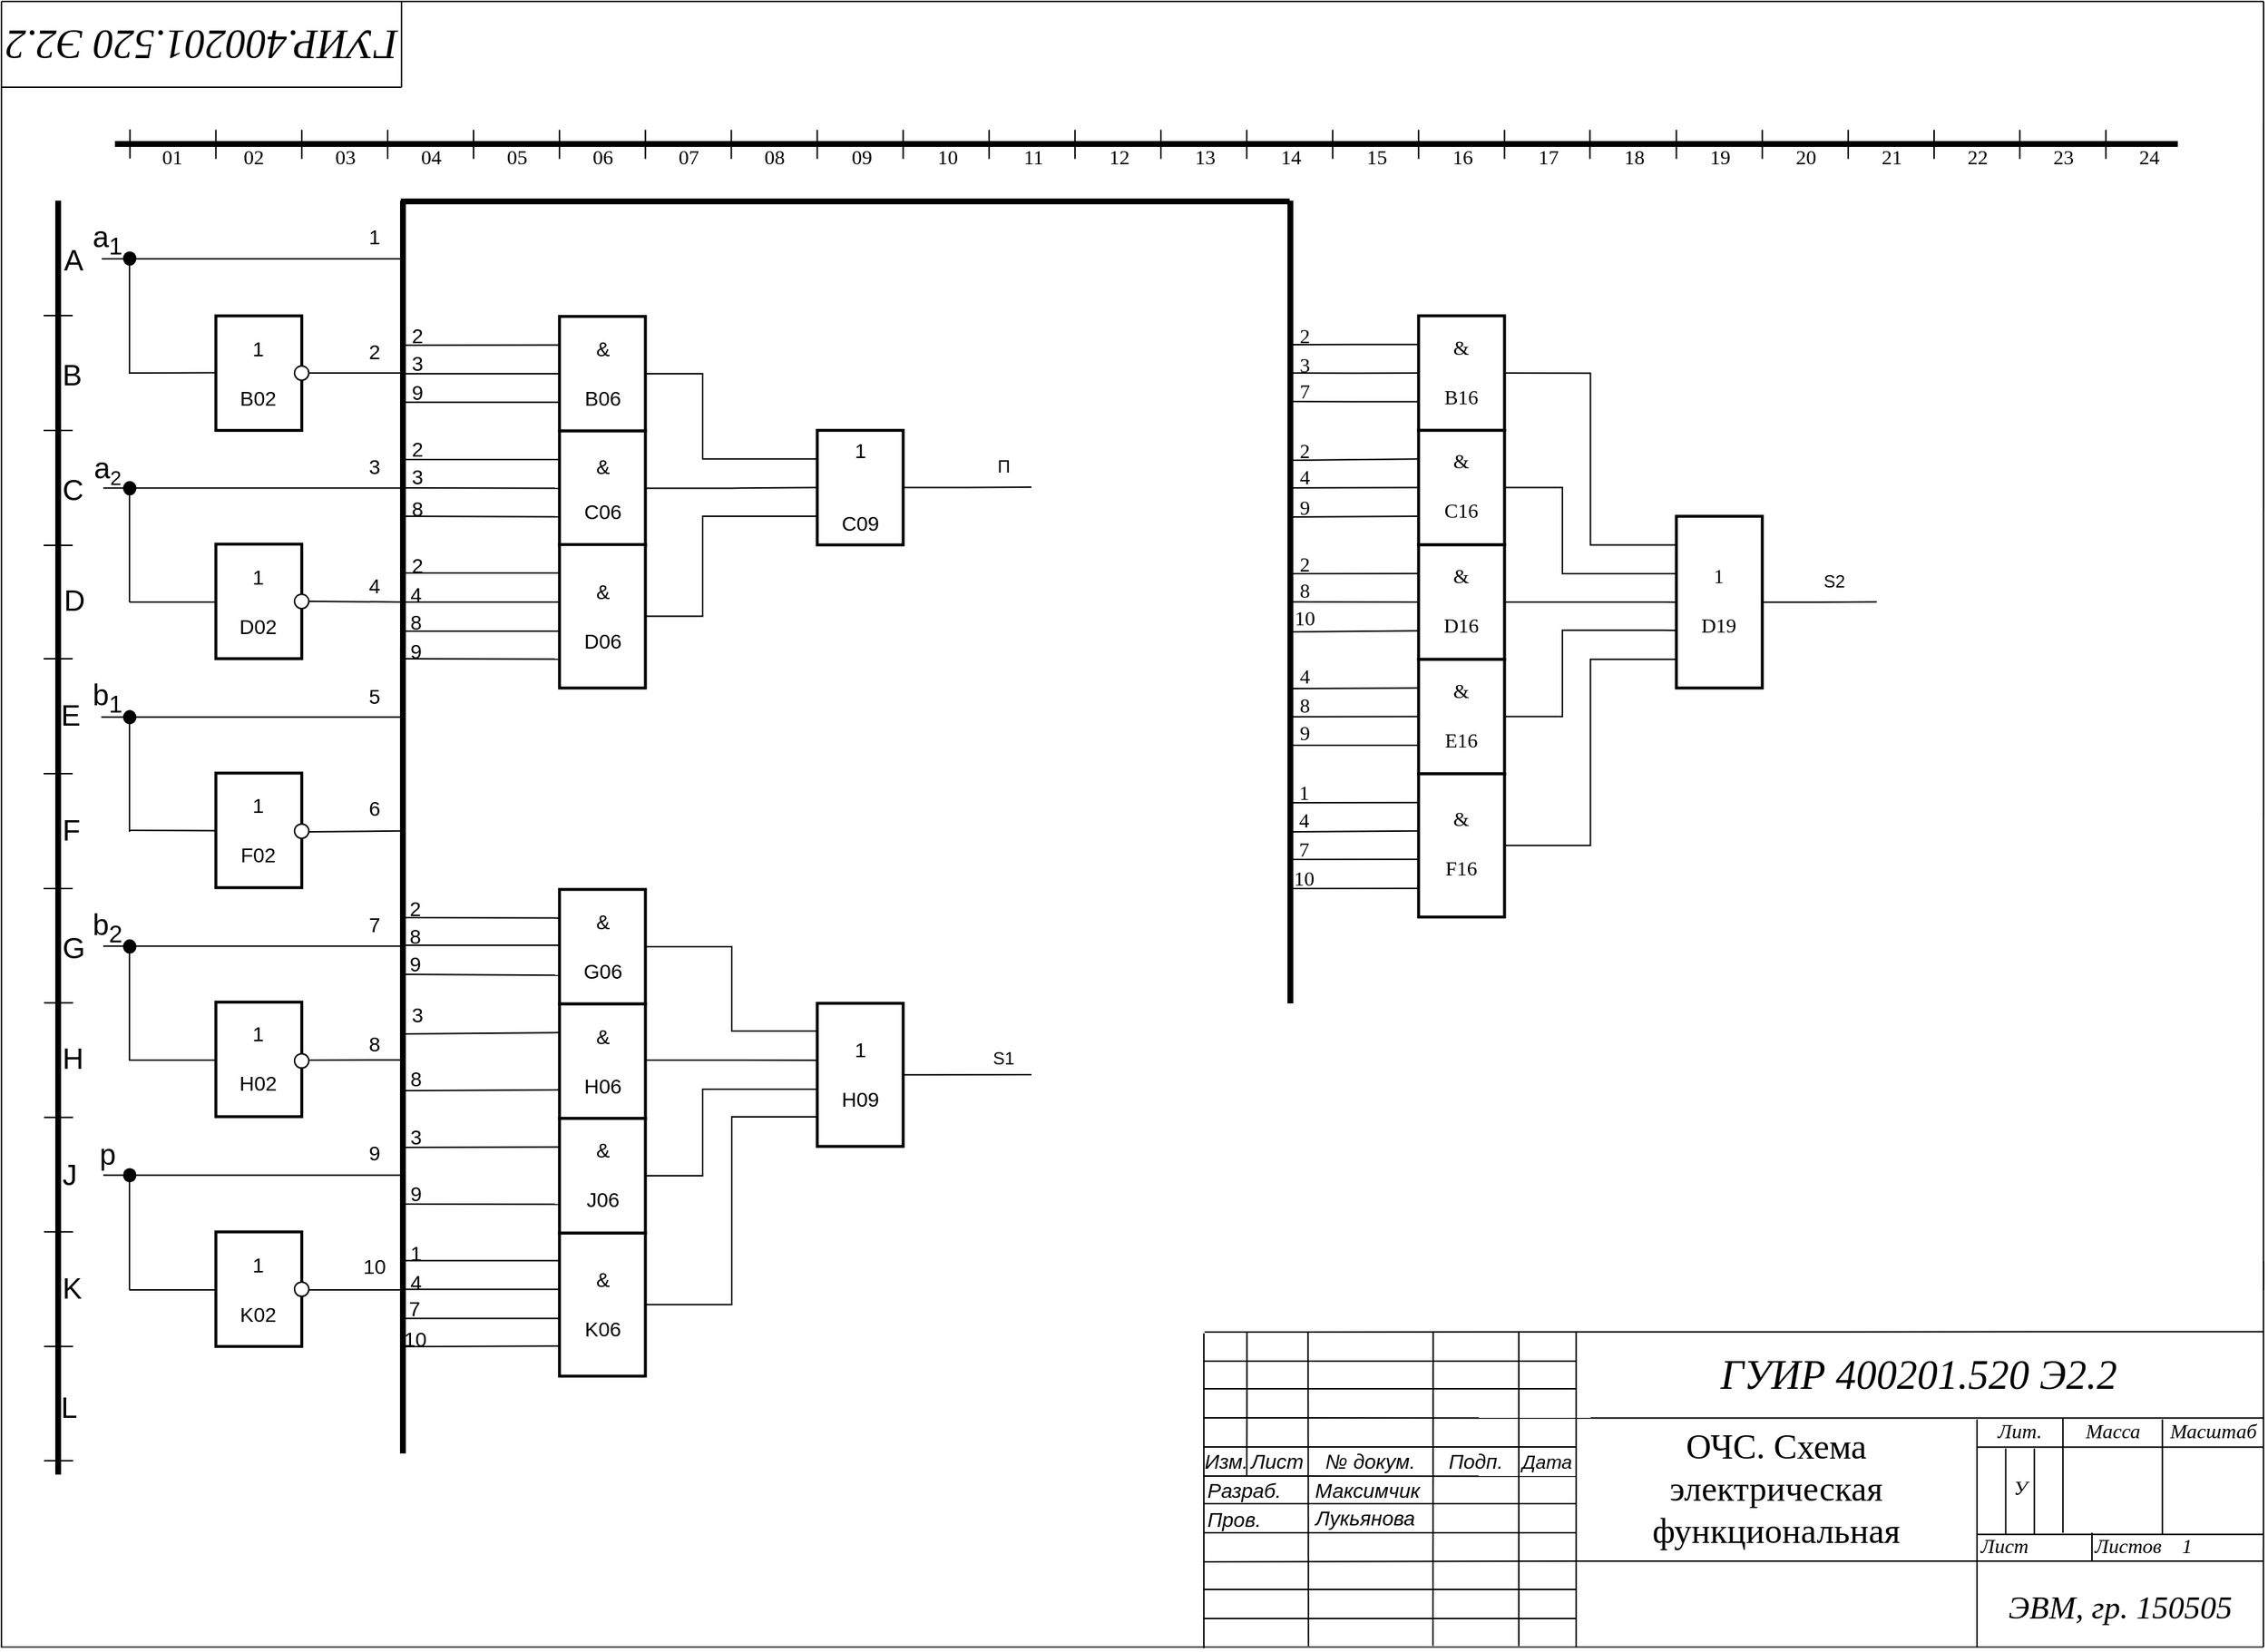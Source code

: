 <mxfile version="17.2.1" type="device"><diagram id="lUia_UttMaK-5gp9Rdq6" name="Страница 1"><mxGraphModel dx="786" dy="520" grid="1" gridSize="9.842" guides="1" tooltips="1" connect="1" arrows="1" fold="1" page="1" pageScale="1" pageWidth="1654" pageHeight="1169" math="0" shadow="0"><root><mxCell id="0"/><mxCell id="1" parent="0"/><mxCell id="c5WBD8GSd4N-ccwKni7p-1" value="" style="endArrow=none;html=1;fillColor=#ffcc99;strokeColor=#36393d;" parent="1" edge="1"><mxGeometry width="50" height="50" relative="1" as="geometry"><mxPoint x="78.85" y="1151.57" as="sourcePoint"/><mxPoint x="1633.85" y="1151.57" as="targetPoint"/></mxGeometry></mxCell><mxCell id="c5WBD8GSd4N-ccwKni7p-2" value="" style="endArrow=none;html=1;exitX=1;exitY=1;exitDx=0;exitDy=0;" parent="1" source="c5WBD8GSd4N-ccwKni7p-73" edge="1"><mxGeometry width="50" height="50" relative="1" as="geometry"><mxPoint x="1634" y="1161" as="sourcePoint"/><mxPoint x="1634" y="20" as="targetPoint"/></mxGeometry></mxCell><mxCell id="c5WBD8GSd4N-ccwKni7p-3" value="" style="endArrow=none;html=1;" parent="1" edge="1"><mxGeometry width="50" height="50" relative="1" as="geometry"><mxPoint x="79" y="20" as="sourcePoint"/><mxPoint x="1634" y="20" as="targetPoint"/></mxGeometry></mxCell><mxCell id="c5WBD8GSd4N-ccwKni7p-4" value="" style="endArrow=none;html=1;" parent="1" edge="1"><mxGeometry width="50" height="50" relative="1" as="geometry"><mxPoint x="79" y="20" as="sourcePoint"/><mxPoint x="79" y="1152" as="targetPoint"/></mxGeometry></mxCell><mxCell id="c5WBD8GSd4N-ccwKni7p-11" value="" style="endArrow=none;html=1;entryX=1;entryY=0;entryDx=0;entryDy=0;" parent="1" target="c5WBD8GSd4N-ccwKni7p-60" edge="1"><mxGeometry width="50" height="50" relative="1" as="geometry"><mxPoint x="906" y="935" as="sourcePoint"/><mxPoint x="1633.85" y="935.04" as="targetPoint"/></mxGeometry></mxCell><mxCell id="c5WBD8GSd4N-ccwKni7p-12" value="" style="endArrow=none;html=1;" parent="1" edge="1"><mxGeometry width="50" height="50" relative="1" as="geometry"><mxPoint x="905.51" y="935.87" as="sourcePoint"/><mxPoint x="905.51" y="1152.335" as="targetPoint"/></mxGeometry></mxCell><mxCell id="c5WBD8GSd4N-ccwKni7p-15" value="" style="endArrow=none;html=1;" parent="1" edge="1"><mxGeometry width="50" height="50" relative="1" as="geometry"><mxPoint x="1170.85" y="1092.52" as="sourcePoint"/><mxPoint x="1633.85" y="1092.52" as="targetPoint"/></mxGeometry></mxCell><mxCell id="c5WBD8GSd4N-ccwKni7p-16" value="" style="endArrow=none;html=1;entryX=0;entryY=1;entryDx=0;entryDy=0;" parent="1" target="c5WBD8GSd4N-ccwKni7p-73" edge="1"><mxGeometry width="50" height="50" relative="1" as="geometry"><mxPoint x="1437" y="1073" as="sourcePoint"/><mxPoint x="1437" y="1161.465" as="targetPoint"/></mxGeometry></mxCell><mxCell id="c5WBD8GSd4N-ccwKni7p-17" value="" style="endArrow=none;html=1;" parent="1" edge="1"><mxGeometry width="50" height="50" relative="1" as="geometry"><mxPoint x="1437.01" y="1074.11" as="sourcePoint"/><mxPoint x="1437.01" y="995.11" as="targetPoint"/><Array as="points"><mxPoint x="1437.01" y="1064.11"/></Array></mxGeometry></mxCell><mxCell id="c5WBD8GSd4N-ccwKni7p-18" value="" style="endArrow=none;html=1;" parent="1" edge="1"><mxGeometry width="50" height="50" relative="1" as="geometry"><mxPoint x="1526" y="1063" as="sourcePoint"/><mxPoint x="1526" y="1063" as="targetPoint"/></mxGeometry></mxCell><mxCell id="c5WBD8GSd4N-ccwKni7p-20" value="" style="endArrow=none;html=1;" parent="1" edge="1"><mxGeometry width="50" height="50" relative="1" as="geometry"><mxPoint x="1161.42" y="1062.73" as="sourcePoint"/><mxPoint x="1161.42" y="934.73" as="targetPoint"/></mxGeometry></mxCell><mxCell id="c5WBD8GSd4N-ccwKni7p-21" value="" style="endArrow=none;html=1;" parent="1" edge="1"><mxGeometry width="50" height="50" relative="1" as="geometry"><mxPoint x="1161.42" y="1062.57" as="sourcePoint"/><mxPoint x="1161.42" y="1151.57" as="targetPoint"/></mxGeometry></mxCell><mxCell id="c5WBD8GSd4N-ccwKni7p-27" value="" style="endArrow=none;html=1;" parent="1" edge="1"><mxGeometry width="50" height="50" relative="1" as="geometry"><mxPoint x="1122.04" y="1150.83" as="sourcePoint"/><mxPoint x="1122.04" y="934.83" as="targetPoint"/></mxGeometry></mxCell><mxCell id="c5WBD8GSd4N-ccwKni7p-28" value="" style="endArrow=none;html=1;" parent="1" edge="1"><mxGeometry width="50" height="50" relative="1" as="geometry"><mxPoint x="1062.993" y="1150.793" as="sourcePoint"/><mxPoint x="1063.16" y="934.86" as="targetPoint"/></mxGeometry></mxCell><mxCell id="c5WBD8GSd4N-ccwKni7p-29" value="" style="endArrow=none;html=1;exitX=1;exitY=1;exitDx=0;exitDy=0;" parent="1" edge="1"><mxGeometry width="50" height="50" relative="1" as="geometry"><mxPoint x="935.04" y="1033.98" as="sourcePoint"/><mxPoint x="935.16" y="935.04" as="targetPoint"/><Array as="points"><mxPoint x="935.16" y="983.88"/><mxPoint x="935.16" y="935.04"/></Array></mxGeometry></mxCell><mxCell id="c5WBD8GSd4N-ccwKni7p-30" value="" style="endArrow=none;html=1;" parent="1" edge="1"><mxGeometry width="50" height="50" relative="1" as="geometry"><mxPoint x="977.402" y="1150.973" as="sourcePoint"/><mxPoint x="977.15" y="935.04" as="targetPoint"/></mxGeometry></mxCell><mxCell id="c5WBD8GSd4N-ccwKni7p-31" value="" style="endArrow=none;html=1;fontFamily=Arial;fontSource=https%3A%2F%2Ffonts.googleapis.com%2Fcss%3Ffamily%3DArial;" parent="1" edge="1"><mxGeometry width="50" height="50" relative="1" as="geometry"><mxPoint x="906" y="1014" as="sourcePoint"/><mxPoint x="1161" y="1014" as="targetPoint"/></mxGeometry></mxCell><mxCell id="c5WBD8GSd4N-ccwKni7p-32" value="" style="endArrow=none;html=1;entryX=1;entryY=1;entryDx=0;entryDy=0;fontFamily=Arial;fontSource=https%3A%2F%2Ffonts.googleapis.com%2Fcss%3Ffamily%3DArial;" parent="1" target="c5WBD8GSd4N-ccwKni7p-68" edge="1"><mxGeometry width="50" height="50" relative="1" as="geometry"><mxPoint x="906" y="1034" as="sourcePoint"/><mxPoint x="1171.263" y="1033.543" as="targetPoint"/></mxGeometry></mxCell><mxCell id="c5WBD8GSd4N-ccwKni7p-33" value="" style="endArrow=none;html=1;fontFamily=Arial;fontSource=https%3A%2F%2Ffonts.googleapis.com%2Fcss%3Ffamily%3DArial;" parent="1" edge="1"><mxGeometry width="50" height="50" relative="1" as="geometry"><mxPoint x="906" y="1073" as="sourcePoint"/><mxPoint x="1161" y="1073" as="targetPoint"/></mxGeometry></mxCell><mxCell id="c5WBD8GSd4N-ccwKni7p-34" value="" style="endArrow=none;html=1;fontFamily=Arial;fontSource=https%3A%2F%2Ffonts.googleapis.com%2Fcss%3Ffamily%3DArial;" parent="1" edge="1"><mxGeometry width="50" height="50" relative="1" as="geometry"><mxPoint x="906" y="1093" as="sourcePoint"/><mxPoint x="1171.247" y="1092.517" as="targetPoint"/></mxGeometry></mxCell><mxCell id="c5WBD8GSd4N-ccwKni7p-35" value="" style="endArrow=none;html=1;fontFamily=Arial;fontSource=https%3A%2F%2Ffonts.googleapis.com%2Fcss%3Ffamily%3DArial;" parent="1" edge="1"><mxGeometry width="50" height="50" relative="1" as="geometry"><mxPoint x="906" y="1112" as="sourcePoint"/><mxPoint x="1161" y="1112" as="targetPoint"/></mxGeometry></mxCell><mxCell id="c5WBD8GSd4N-ccwKni7p-36" value="" style="endArrow=none;html=1;" parent="1" edge="1"><mxGeometry width="50" height="50" relative="1" as="geometry"><mxPoint x="906" y="1132" as="sourcePoint"/><mxPoint x="1161" y="1132" as="targetPoint"/></mxGeometry></mxCell><mxCell id="c5WBD8GSd4N-ccwKni7p-37" value="" style="endArrow=none;html=1;fontFamily=Arial;fontSource=https%3A%2F%2Ffonts.googleapis.com%2Fcss%3Ffamily%3DArial;" parent="1" edge="1"><mxGeometry width="50" height="50" relative="1" as="geometry"><mxPoint x="906" y="994" as="sourcePoint"/><mxPoint x="1171.263" y="994.092" as="targetPoint"/></mxGeometry></mxCell><mxCell id="c5WBD8GSd4N-ccwKni7p-38" value="" style="endArrow=none;html=1;fontFamily=Arial;fontSource=https%3A%2F%2Ffonts.googleapis.com%2Fcss%3Ffamily%3DArial;" parent="1" edge="1"><mxGeometry width="50" height="50" relative="1" as="geometry"><mxPoint x="905.51" y="974" as="sourcePoint"/><mxPoint x="1161" y="974" as="targetPoint"/></mxGeometry></mxCell><mxCell id="c5WBD8GSd4N-ccwKni7p-39" value="" style="endArrow=none;html=1;" parent="1" edge="1"><mxGeometry width="50" height="50" relative="1" as="geometry"><mxPoint x="906" y="955" as="sourcePoint"/><mxPoint x="1161" y="955" as="targetPoint"/></mxGeometry></mxCell><mxCell id="c5WBD8GSd4N-ccwKni7p-40" value="" style="endArrow=none;html=1;" parent="1" edge="1"><mxGeometry width="50" height="50" relative="1" as="geometry"><mxPoint x="1171.26" y="994.09" as="sourcePoint"/><mxPoint x="1634.26" y="994.09" as="targetPoint"/></mxGeometry></mxCell><mxCell id="c5WBD8GSd4N-ccwKni7p-41" value="" style="endArrow=none;html=1;" parent="1" edge="1"><mxGeometry width="50" height="50" relative="1" as="geometry"><mxPoint x="1634" y="1014.1" as="sourcePoint"/><mxPoint x="1437" y="1014.1" as="targetPoint"/></mxGeometry></mxCell><mxCell id="c5WBD8GSd4N-ccwKni7p-42" value="" style="endArrow=none;html=1;fontFamily=Arial;fontSource=https%3A%2F%2Ffonts.googleapis.com%2Fcss%3Ffamily%3DArial;" parent="1" edge="1"><mxGeometry width="50" height="50" relative="1" as="geometry"><mxPoint x="906" y="1053" as="sourcePoint"/><mxPoint x="1161" y="1053" as="targetPoint"/></mxGeometry></mxCell><mxCell id="c5WBD8GSd4N-ccwKni7p-43" value="" style="endArrow=none;html=1;" parent="1" edge="1"><mxGeometry width="50" height="50" relative="1" as="geometry"><mxPoint x="1437.01" y="1074.11" as="sourcePoint"/><mxPoint x="1634.01" y="1074.11" as="targetPoint"/></mxGeometry></mxCell><mxCell id="c5WBD8GSd4N-ccwKni7p-44" value="" style="endArrow=none;html=1;" parent="1" edge="1"><mxGeometry width="50" height="50" relative="1" as="geometry"><mxPoint x="1496.06" y="1073.09" as="sourcePoint"/><mxPoint x="1496.06" y="994.09" as="targetPoint"/></mxGeometry></mxCell><mxCell id="c5WBD8GSd4N-ccwKni7p-45" value="" style="endArrow=none;html=1;" parent="1" edge="1"><mxGeometry width="50" height="50" relative="1" as="geometry"><mxPoint x="1476.372" y="1074.112" as="sourcePoint"/><mxPoint x="1476.372" y="1015.112" as="targetPoint"/></mxGeometry></mxCell><mxCell id="c5WBD8GSd4N-ccwKni7p-46" value="" style="endArrow=none;html=1;" parent="1" edge="1"><mxGeometry width="50" height="50" relative="1" as="geometry"><mxPoint x="1456.715" y="1074.115" as="sourcePoint"/><mxPoint x="1456.715" y="1015.115" as="targetPoint"/></mxGeometry></mxCell><mxCell id="c5WBD8GSd4N-ccwKni7p-47" value="" style="endArrow=none;html=1;" parent="1" edge="1"><mxGeometry width="50" height="50" relative="1" as="geometry"><mxPoint x="1564.39" y="1074.11" as="sourcePoint"/><mxPoint x="1564.39" y="995.11" as="targetPoint"/></mxGeometry></mxCell><mxCell id="c5WBD8GSd4N-ccwKni7p-48" value="" style="endArrow=none;html=1;" parent="1" edge="1"><mxGeometry width="50" height="50" relative="1" as="geometry"><mxPoint x="1516" y="1073" as="sourcePoint"/><mxPoint x="1516" y="1093" as="targetPoint"/></mxGeometry></mxCell><mxCell id="c5WBD8GSd4N-ccwKni7p-49" value="" style="endArrow=none;html=1;" parent="1" edge="1"><mxGeometry width="50" height="50" relative="1" as="geometry"><mxPoint x="79" y="79" as="sourcePoint"/><mxPoint x="354" y="79" as="targetPoint"/></mxGeometry></mxCell><mxCell id="c5WBD8GSd4N-ccwKni7p-50" value="" style="endArrow=none;html=1;" parent="1" edge="1"><mxGeometry width="50" height="50" relative="1" as="geometry"><mxPoint x="354" y="79" as="sourcePoint"/><mxPoint x="354" y="20" as="targetPoint"/></mxGeometry></mxCell><mxCell id="c5WBD8GSd4N-ccwKni7p-51" value="&lt;span&gt;Лист&lt;/span&gt;" style="text;html=1;strokeColor=none;fillColor=none;align=center;verticalAlign=middle;whiteSpace=wrap;rounded=0;fontFamily=Times New Roman;fontSize=14;fontStyle=2" parent="1" vertex="1"><mxGeometry x="1436.37" y="1072.52" width="40" height="20" as="geometry"/></mxCell><mxCell id="c5WBD8GSd4N-ccwKni7p-53" value="&lt;span&gt;Листов&amp;nbsp; &amp;nbsp; 1&lt;/span&gt;" style="text;html=1;strokeColor=none;fillColor=none;align=left;verticalAlign=middle;whiteSpace=wrap;rounded=0;fontFamily=Times New Roman;fontSize=14;fontStyle=2" parent="1" vertex="1"><mxGeometry x="1515.74" y="1074.11" width="118.11" height="18.41" as="geometry"/></mxCell><mxCell id="c5WBD8GSd4N-ccwKni7p-56" value="&lt;i&gt;У&lt;/i&gt;" style="text;html=1;strokeColor=none;fillColor=none;align=center;verticalAlign=middle;whiteSpace=wrap;rounded=0;fontFamily=Times New Roman;fontSize=14;" parent="1" vertex="1"><mxGeometry x="1456.69" y="1013.78" width="19.68" height="59.05" as="geometry"/></mxCell><mxCell id="c5WBD8GSd4N-ccwKni7p-57" value="&lt;span&gt;Лит.&lt;/span&gt;" style="text;html=1;strokeColor=none;fillColor=none;align=center;verticalAlign=middle;whiteSpace=wrap;rounded=0;fontFamily=Times New Roman;fontSize=14;fontStyle=2" parent="1" vertex="1"><mxGeometry x="1437" y="994.1" width="59.05" height="20" as="geometry"/></mxCell><mxCell id="c5WBD8GSd4N-ccwKni7p-58" value="Масса" style="text;html=1;strokeColor=none;fillColor=none;align=center;verticalAlign=middle;whiteSpace=wrap;rounded=0;fontFamily=Times New Roman;fontSize=14;fontStyle=2" parent="1" vertex="1"><mxGeometry x="1496.06" y="993.78" width="68.9" height="20" as="geometry"/></mxCell><mxCell id="c5WBD8GSd4N-ccwKni7p-59" value="Масштаб" style="text;html=1;strokeColor=none;fillColor=none;align=center;verticalAlign=middle;whiteSpace=wrap;rounded=0;fontFamily=Times New Roman;fontSize=14;fontStyle=2" parent="1" vertex="1"><mxGeometry x="1564.96" y="994.1" width="68.89" height="20" as="geometry"/></mxCell><mxCell id="c5WBD8GSd4N-ccwKni7p-60" value="&lt;i style=&quot;font-size: 28px&quot;&gt;ГУИР 400201.520 Э2.2&lt;br style=&quot;font-size: 28px&quot;&gt;&lt;/i&gt;" style="text;html=1;strokeColor=none;fillColor=none;align=center;verticalAlign=middle;whiteSpace=wrap;rounded=0;fontFamily=Times New Roman;fontSize=28;" parent="1" vertex="1"><mxGeometry x="1161.42" y="934.73" width="472.43" height="59.05" as="geometry"/></mxCell><mxCell id="c5WBD8GSd4N-ccwKni7p-61" value="" style="endArrow=none;html=1;fontFamily=Times New Roman;fontSize=14;" parent="1" edge="1"><mxGeometry width="50" height="50" relative="1" as="geometry"><mxPoint x="1634" y="886" as="sourcePoint"/><mxPoint x="1634" y="906" as="targetPoint"/></mxGeometry></mxCell><mxCell id="c5WBD8GSd4N-ccwKni7p-63" value="&lt;span&gt;Лист&lt;/span&gt;" style="text;html=1;strokeColor=none;fillColor=none;align=center;verticalAlign=middle;whiteSpace=wrap;rounded=0;fontFamily=Arial;fontSize=14;fontStyle=2;fontSource=https%3A%2F%2Ffonts.googleapis.com%2Fcss%3Ffamily%3DArial;" parent="1" vertex="1"><mxGeometry x="935.04" y="1014.1" width="42.11" height="20" as="geometry"/></mxCell><mxCell id="c5WBD8GSd4N-ccwKni7p-64" value="Изм." style="text;html=1;strokeColor=none;fillColor=none;align=center;verticalAlign=middle;whiteSpace=wrap;rounded=0;fontFamily=Arial;fontSize=14;fontStyle=2;fontSource=https%3A%2F%2Ffonts.googleapis.com%2Fcss%3Ffamily%3DArial;" parent="1" vertex="1"><mxGeometry x="905.51" y="1014.26" width="29.53" height="19.68" as="geometry"/></mxCell><mxCell id="c5WBD8GSd4N-ccwKni7p-66" value="№ докум." style="text;html=1;strokeColor=none;fillColor=none;align=center;verticalAlign=middle;whiteSpace=wrap;rounded=0;fontFamily=Arial;fontSize=14;fontStyle=2;fontSource=https%3A%2F%2Ffonts.googleapis.com%2Fcss%3Ffamily%3DArial;" parent="1" vertex="1"><mxGeometry x="977.14" y="1013.78" width="85.85" height="20.32" as="geometry"/></mxCell><mxCell id="c5WBD8GSd4N-ccwKni7p-67" value="&lt;i style=&quot;font-size: 14px;&quot;&gt;Подп.&lt;/i&gt;" style="text;html=1;strokeColor=none;fillColor=none;align=center;verticalAlign=middle;whiteSpace=wrap;rounded=0;fontFamily=Arial;fontSize=14;fontSource=https%3A%2F%2Ffonts.googleapis.com%2Fcss%3Ffamily%3DArial;" parent="1" vertex="1"><mxGeometry x="1062.99" y="1013.83" width="59.06" height="20" as="geometry"/></mxCell><mxCell id="c5WBD8GSd4N-ccwKni7p-68" value="&lt;i style=&quot;font-size: 13px;&quot;&gt;Дата&lt;/i&gt;" style="text;html=1;strokeColor=none;fillColor=none;align=center;verticalAlign=middle;whiteSpace=wrap;rounded=0;fontFamily=Arial;fontSize=13;fontSource=https%3A%2F%2Ffonts.googleapis.com%2Fcss%3Ffamily%3DArial;" parent="1" vertex="1"><mxGeometry x="1122.05" y="1014.11" width="39.37" height="20" as="geometry"/></mxCell><mxCell id="c5WBD8GSd4N-ccwKni7p-69" value="Разраб." style="text;html=1;strokeColor=none;fillColor=none;align=left;verticalAlign=middle;whiteSpace=wrap;rounded=0;fontFamily=Arial;fontSize=14;fontStyle=2;fontSource=https%3A%2F%2Ffonts.googleapis.com%2Fcss%3Ffamily%3DArial;" parent="1" vertex="1"><mxGeometry x="905.51" y="1034.11" width="68.9" height="20" as="geometry"/></mxCell><mxCell id="c5WBD8GSd4N-ccwKni7p-70" value="Пров." style="text;html=1;strokeColor=none;fillColor=none;align=left;verticalAlign=middle;whiteSpace=wrap;rounded=0;fontFamily=Arial;fontSize=14;fontStyle=2;fontSource=https%3A%2F%2Ffonts.googleapis.com%2Fcss%3Ffamily%3DArial;" parent="1" vertex="1"><mxGeometry x="905.5" y="1054.11" width="68.91" height="20" as="geometry"/></mxCell><mxCell id="c5WBD8GSd4N-ccwKni7p-71" value="Максимчик" style="text;html=1;strokeColor=none;fillColor=none;align=left;verticalAlign=middle;whiteSpace=wrap;rounded=0;fontFamily=Arial;fontSize=14;fontStyle=2;fontSource=https%3A%2F%2Ffonts.googleapis.com%2Fcss%3Ffamily%3DArial;" parent="1" vertex="1"><mxGeometry x="979.7" y="1033.94" width="85.84" height="20" as="geometry"/></mxCell><mxCell id="c5WBD8GSd4N-ccwKni7p-73" value="&lt;i style=&quot;font-size: 22px&quot;&gt;ЭВМ, гр. 150505&lt;/i&gt;" style="text;html=1;strokeColor=none;fillColor=none;align=center;verticalAlign=middle;whiteSpace=wrap;rounded=0;fontFamily=Times New Roman;fontSize=28;" parent="1" vertex="1"><mxGeometry x="1437.01" y="1092.52" width="196.84" height="59.05" as="geometry"/></mxCell><mxCell id="c5WBD8GSd4N-ccwKni7p-74" value="ГУИР.400201.520 Э2.2" style="text;html=1;strokeColor=none;fillColor=none;align=center;verticalAlign=middle;whiteSpace=wrap;rounded=0;fontFamily=Times New Roman;fontSize=28;rotation=-180;fontStyle=2" parent="1" vertex="1"><mxGeometry x="78.74" y="19.69" width="276.22" height="59.38" as="geometry"/></mxCell><mxCell id="QSZzZQIj2abREl3Vyf6q-7" value="&lt;font style=&quot;font-size: 24px&quot;&gt;ОЧС. Схема электрическая функциональная&lt;/font&gt;" style="text;html=1;strokeColor=none;fillColor=none;align=center;verticalAlign=middle;whiteSpace=wrap;rounded=0;fontFamily=Times New Roman;fontSize=20;" parent="1" vertex="1"><mxGeometry x="1161.42" y="994.1" width="275.59" height="98.42" as="geometry"/></mxCell><mxCell id="QSZzZQIj2abREl3Vyf6q-8" value="" style="endArrow=none;html=1;fontFamily=Times New Roman;fontSize=20;strokeWidth=4;" parent="1" edge="1"><mxGeometry width="50" height="50" relative="1" as="geometry"><mxPoint x="118" y="1033" as="sourcePoint"/><mxPoint x="118" y="157" as="targetPoint"/></mxGeometry></mxCell><mxCell id="QSZzZQIj2abREl3Vyf6q-20" value="A" style="edgeLabel;html=1;align=left;verticalAlign=middle;resizable=0;points=[];fontSize=20;fontFamily=Arial;fontSource=https%3A%2F%2Ffonts.googleapis.com%2Fcss%3Ffamily%3DArial;" parent="QSZzZQIj2abREl3Vyf6q-8" vertex="1" connectable="0"><mxGeometry x="0.942" y="-1" relative="1" as="geometry"><mxPoint x="1" y="14.52" as="offset"/></mxGeometry></mxCell><mxCell id="QSZzZQIj2abREl3Vyf6q-21" value="B" style="edgeLabel;html=1;align=left;verticalAlign=middle;resizable=0;points=[];fontSize=20;fontFamily=Arial;fontSource=https%3A%2F%2Ffonts.googleapis.com%2Fcss%3Ffamily%3DArial;" parent="QSZzZQIj2abREl3Vyf6q-8" vertex="1" connectable="0"><mxGeometry x="0.715" y="2" relative="1" as="geometry"><mxPoint x="3.11" y="-6.41" as="offset"/></mxGeometry></mxCell><mxCell id="QSZzZQIj2abREl3Vyf6q-22" value="C" style="edgeLabel;html=1;align=left;verticalAlign=middle;resizable=0;points=[];fontSize=20;fontFamily=Arial;fontSource=https%3A%2F%2Ffonts.googleapis.com%2Fcss%3Ffamily%3DArial;" parent="QSZzZQIj2abREl3Vyf6q-8" vertex="1" connectable="0"><mxGeometry x="0.596" y="1" relative="1" as="geometry"><mxPoint x="2.11" y="20.33" as="offset"/></mxGeometry></mxCell><mxCell id="QSZzZQIj2abREl3Vyf6q-23" value="D" style="edgeLabel;html=1;align=left;verticalAlign=middle;resizable=0;points=[];fontSize=20;fontFamily=Arial;fontSource=https%3A%2F%2Ffonts.googleapis.com%2Fcss%3Ffamily%3DArial;" parent="QSZzZQIj2abREl3Vyf6q-8" vertex="1" connectable="0"><mxGeometry x="0.376" y="-1" relative="1" as="geometry"><mxPoint x="1" as="offset"/></mxGeometry></mxCell><mxCell id="QSZzZQIj2abREl3Vyf6q-24" value="E" style="edgeLabel;html=1;align=left;verticalAlign=middle;resizable=0;points=[];fontSize=20;fontFamily=Arial;fontSource=https%3A%2F%2Ffonts.googleapis.com%2Fcss%3Ffamily%3DArial;" parent="QSZzZQIj2abREl3Vyf6q-8" vertex="1" connectable="0"><mxGeometry x="0.194" y="1" relative="1" as="geometry"><mxPoint x="1" as="offset"/></mxGeometry></mxCell><mxCell id="QSZzZQIj2abREl3Vyf6q-25" value="F" style="edgeLabel;html=1;align=left;verticalAlign=middle;resizable=0;points=[];fontSize=20;fontFamily=Arial;fontSource=https%3A%2F%2Ffonts.googleapis.com%2Fcss%3Ffamily%3DArial;" parent="QSZzZQIj2abREl3Vyf6q-8" vertex="1" connectable="0"><mxGeometry x="0.014" relative="1" as="geometry"><mxPoint x="1" as="offset"/></mxGeometry></mxCell><mxCell id="QSZzZQIj2abREl3Vyf6q-26" value="G" style="edgeLabel;html=1;align=left;verticalAlign=middle;resizable=0;points=[];fontSize=20;fontFamily=Arial;fontSource=https%3A%2F%2Ffonts.googleapis.com%2Fcss%3Ffamily%3DArial;" parent="QSZzZQIj2abREl3Vyf6q-8" vertex="1" connectable="0"><mxGeometry x="-0.171" relative="1" as="geometry"><mxPoint x="1" as="offset"/></mxGeometry></mxCell><mxCell id="QSZzZQIj2abREl3Vyf6q-28" value="H" style="edgeLabel;html=1;align=left;verticalAlign=middle;resizable=0;points=[];fontSize=20;fontFamily=Arial;fontSource=https%3A%2F%2Ffonts.googleapis.com%2Fcss%3Ffamily%3DArial;" parent="QSZzZQIj2abREl3Vyf6q-8" vertex="1" connectable="0"><mxGeometry x="-0.344" relative="1" as="geometry"><mxPoint x="1" as="offset"/></mxGeometry></mxCell><mxCell id="QSZzZQIj2abREl3Vyf6q-29" value="J" style="edgeLabel;html=1;align=left;verticalAlign=middle;resizable=0;points=[];fontSize=20;fontFamily=Arial;fontSource=https%3A%2F%2Ffonts.googleapis.com%2Fcss%3Ffamily%3DArial;" parent="QSZzZQIj2abREl3Vyf6q-8" vertex="1" connectable="0"><mxGeometry x="-0.527" relative="1" as="geometry"><mxPoint x="1" as="offset"/></mxGeometry></mxCell><mxCell id="QSZzZQIj2abREl3Vyf6q-30" value="K" style="edgeLabel;html=1;align=left;verticalAlign=middle;resizable=0;points=[];fontSize=20;fontFamily=Arial;fontSource=https%3A%2F%2Ffonts.googleapis.com%2Fcss%3Ffamily%3DArial;" parent="QSZzZQIj2abREl3Vyf6q-8" vertex="1" connectable="0"><mxGeometry x="-0.705" relative="1" as="geometry"><mxPoint x="1" as="offset"/></mxGeometry></mxCell><mxCell id="QSZzZQIj2abREl3Vyf6q-31" value="L" style="edgeLabel;html=1;align=left;verticalAlign=middle;resizable=0;points=[];fontSize=20;fontFamily=Arial;fontSource=https%3A%2F%2Ffonts.googleapis.com%2Fcss%3Ffamily%3DArial;" parent="QSZzZQIj2abREl3Vyf6q-8" vertex="1" connectable="0"><mxGeometry x="-0.892" y="1" relative="1" as="geometry"><mxPoint x="1" as="offset"/></mxGeometry></mxCell><mxCell id="QSZzZQIj2abREl3Vyf6q-9" value="" style="endArrow=none;html=1;fontFamily=Arial;fontSize=20;spacing=2;jumpSize=5;strokeWidth=1;fontSource=https%3A%2F%2Ffonts.googleapis.com%2Fcss%3Ffamily%3DArial;" parent="1" edge="1"><mxGeometry width="50" height="50" relative="1" as="geometry"><mxPoint x="108" y="236" as="sourcePoint"/><mxPoint x="128" y="236" as="targetPoint"/></mxGeometry></mxCell><mxCell id="QSZzZQIj2abREl3Vyf6q-10" value="" style="endArrow=none;html=1;fontFamily=Arial;fontSize=20;spacing=2;jumpSize=5;strokeWidth=1;fontSource=https%3A%2F%2Ffonts.googleapis.com%2Fcss%3Ffamily%3DArial;" parent="1" edge="1"><mxGeometry width="50" height="50" relative="1" as="geometry"><mxPoint x="128" y="315" as="sourcePoint"/><mxPoint x="108" y="315" as="targetPoint"/></mxGeometry></mxCell><mxCell id="QSZzZQIj2abREl3Vyf6q-11" value="" style="endArrow=none;html=1;fontFamily=Arial;fontSize=20;spacing=2;jumpSize=5;strokeWidth=1;fontSource=https%3A%2F%2Ffonts.googleapis.com%2Fcss%3Ffamily%3DArial;" parent="1" edge="1"><mxGeometry width="50" height="50" relative="1" as="geometry"><mxPoint x="108" y="394" as="sourcePoint"/><mxPoint x="128" y="394" as="targetPoint"/></mxGeometry></mxCell><mxCell id="QSZzZQIj2abREl3Vyf6q-12" value="" style="endArrow=none;html=1;fontFamily=Arial;fontSize=20;spacing=2;jumpSize=5;strokeWidth=1;fontSource=https%3A%2F%2Ffonts.googleapis.com%2Fcss%3Ffamily%3DArial;" parent="1" edge="1"><mxGeometry width="50" height="50" relative="1" as="geometry"><mxPoint x="108" y="472" as="sourcePoint"/><mxPoint x="128" y="472" as="targetPoint"/></mxGeometry></mxCell><mxCell id="QSZzZQIj2abREl3Vyf6q-13" value="" style="endArrow=none;html=1;fontFamily=Arial;fontSize=20;spacing=2;jumpSize=5;strokeWidth=1;fontSource=https%3A%2F%2Ffonts.googleapis.com%2Fcss%3Ffamily%3DArial;" parent="1" edge="1"><mxGeometry width="50" height="50" relative="1" as="geometry"><mxPoint x="108" y="551" as="sourcePoint"/><mxPoint x="128" y="551" as="targetPoint"/></mxGeometry></mxCell><mxCell id="QSZzZQIj2abREl3Vyf6q-14" value="" style="endArrow=none;html=1;fontFamily=Arial;fontSize=20;spacing=2;jumpSize=5;strokeWidth=1;fontSource=https%3A%2F%2Ffonts.googleapis.com%2Fcss%3Ffamily%3DArial;" parent="1" edge="1"><mxGeometry width="50" height="50" relative="1" as="geometry"><mxPoint x="108" y="630" as="sourcePoint"/><mxPoint x="128" y="630" as="targetPoint"/></mxGeometry></mxCell><mxCell id="QSZzZQIj2abREl3Vyf6q-15" value="" style="endArrow=none;html=1;fontFamily=Arial;fontSize=20;spacing=2;jumpSize=5;strokeWidth=1;fontSource=https%3A%2F%2Ffonts.googleapis.com%2Fcss%3Ffamily%3DArial;" parent="1" edge="1"><mxGeometry width="50" height="50" relative="1" as="geometry"><mxPoint x="108.27" y="708.66" as="sourcePoint"/><mxPoint x="128.27" y="708.66" as="targetPoint"/></mxGeometry></mxCell><mxCell id="QSZzZQIj2abREl3Vyf6q-16" value="" style="endArrow=none;html=1;fontFamily=Arial;fontSize=20;spacing=2;jumpSize=5;strokeWidth=1;fontSource=https%3A%2F%2Ffonts.googleapis.com%2Fcss%3Ffamily%3DArial;" parent="1" edge="1"><mxGeometry width="50" height="50" relative="1" as="geometry"><mxPoint x="108.273" y="787.402" as="sourcePoint"/><mxPoint x="128.273" y="787.402" as="targetPoint"/></mxGeometry></mxCell><mxCell id="QSZzZQIj2abREl3Vyf6q-17" value="" style="endArrow=none;html=1;fontFamily=Arial;fontSize=20;spacing=2;jumpSize=5;strokeWidth=1;fontSource=https%3A%2F%2Ffonts.googleapis.com%2Fcss%3Ffamily%3DArial;" parent="1" edge="1"><mxGeometry width="50" height="50" relative="1" as="geometry"><mxPoint x="108.265" y="866.135" as="sourcePoint"/><mxPoint x="128.265" y="866.135" as="targetPoint"/></mxGeometry></mxCell><mxCell id="QSZzZQIj2abREl3Vyf6q-18" value="" style="endArrow=none;html=1;fontFamily=Arial;fontSize=20;spacing=2;jumpSize=5;strokeWidth=1;fontSource=https%3A%2F%2Ffonts.googleapis.com%2Fcss%3Ffamily%3DArial;" parent="1" edge="1"><mxGeometry width="50" height="50" relative="1" as="geometry"><mxPoint x="108.267" y="944.878" as="sourcePoint"/><mxPoint x="128.267" y="944.878" as="targetPoint"/></mxGeometry></mxCell><mxCell id="QSZzZQIj2abREl3Vyf6q-19" value="" style="endArrow=none;html=1;fontFamily=Arial;fontSize=20;spacing=2;jumpSize=5;strokeWidth=1;fontSource=https%3A%2F%2Ffonts.googleapis.com%2Fcss%3Ffamily%3DArial;" parent="1" edge="1"><mxGeometry width="50" height="50" relative="1" as="geometry"><mxPoint x="108.27" y="1023.5" as="sourcePoint"/><mxPoint x="128.27" y="1023.5" as="targetPoint"/></mxGeometry></mxCell><mxCell id="QSZzZQIj2abREl3Vyf6q-32" value="" style="endArrow=none;html=1;strokeWidth=4;fontFamily=Times New Roman;fontSize=20;" parent="1" edge="1"><mxGeometry width="50" height="50" relative="1" as="geometry"><mxPoint x="157" y="118" as="sourcePoint"/><mxPoint x="1575" y="118" as="targetPoint"/></mxGeometry></mxCell><mxCell id="QSZzZQIj2abREl3Vyf6q-57" value="01" style="edgeLabel;html=1;align=center;verticalAlign=middle;resizable=0;points=[];fontSize=14;fontFamily=Times New Roman;" parent="QSZzZQIj2abREl3Vyf6q-32" vertex="1" connectable="0"><mxGeometry x="-0.945" y="3" relative="1" as="geometry"><mxPoint y="12.95" as="offset"/></mxGeometry></mxCell><mxCell id="QSZzZQIj2abREl3Vyf6q-77" value="02" style="edgeLabel;html=1;align=center;verticalAlign=middle;resizable=0;points=[];fontSize=14;fontFamily=Times New Roman;" parent="QSZzZQIj2abREl3Vyf6q-32" vertex="1" connectable="0"><mxGeometry x="-0.866" y="-2" relative="1" as="geometry"><mxPoint y="7.95" as="offset"/></mxGeometry></mxCell><mxCell id="QSZzZQIj2abREl3Vyf6q-33" value="" style="endArrow=none;html=1;strokeWidth=1;fontFamily=Times New Roman;fontSize=20;" parent="1" edge="1"><mxGeometry width="50" height="50" relative="1" as="geometry"><mxPoint x="167.32" y="128" as="sourcePoint"/><mxPoint x="167.32" y="108" as="targetPoint"/></mxGeometry></mxCell><mxCell id="QSZzZQIj2abREl3Vyf6q-34" value="" style="endArrow=none;html=1;strokeWidth=1;fontFamily=Times New Roman;fontSize=20;" parent="1" edge="1"><mxGeometry width="50" height="50" relative="1" as="geometry"><mxPoint x="226.382" y="128.262" as="sourcePoint"/><mxPoint x="226.382" y="108.263" as="targetPoint"/></mxGeometry></mxCell><mxCell id="QSZzZQIj2abREl3Vyf6q-35" value="" style="endArrow=none;html=1;strokeWidth=1;fontFamily=Times New Roman;fontSize=20;" parent="1" edge="1"><mxGeometry width="50" height="50" relative="1" as="geometry"><mxPoint x="285.435" y="128.265" as="sourcePoint"/><mxPoint x="285.435" y="108.265" as="targetPoint"/></mxGeometry></mxCell><mxCell id="QSZzZQIj2abREl3Vyf6q-36" value="" style="endArrow=none;html=1;strokeWidth=1;fontFamily=Times New Roman;fontSize=20;" parent="1" edge="1"><mxGeometry width="50" height="50" relative="1" as="geometry"><mxPoint x="344.488" y="128.268" as="sourcePoint"/><mxPoint x="344.488" y="108.267" as="targetPoint"/></mxGeometry></mxCell><mxCell id="QSZzZQIj2abREl3Vyf6q-37" value="" style="endArrow=none;html=1;strokeWidth=1;fontFamily=Times New Roman;fontSize=20;" parent="1" edge="1"><mxGeometry width="50" height="50" relative="1" as="geometry"><mxPoint x="403.54" y="128.27" as="sourcePoint"/><mxPoint x="403.54" y="108.27" as="targetPoint"/></mxGeometry></mxCell><mxCell id="QSZzZQIj2abREl3Vyf6q-38" value="" style="endArrow=none;html=1;strokeWidth=1;fontFamily=Times New Roman;fontSize=20;" parent="1" edge="1"><mxGeometry width="50" height="50" relative="1" as="geometry"><mxPoint x="462.602" y="128.272" as="sourcePoint"/><mxPoint x="462.602" y="108.272" as="targetPoint"/></mxGeometry></mxCell><mxCell id="QSZzZQIj2abREl3Vyf6q-39" value="" style="endArrow=none;html=1;strokeWidth=1;fontFamily=Times New Roman;fontSize=20;" parent="1" edge="1"><mxGeometry width="50" height="50" relative="1" as="geometry"><mxPoint x="521.655" y="128.265" as="sourcePoint"/><mxPoint x="521.655" y="108.265" as="targetPoint"/></mxGeometry></mxCell><mxCell id="QSZzZQIj2abREl3Vyf6q-40" value="" style="endArrow=none;html=1;strokeWidth=1;fontFamily=Times New Roman;fontSize=20;" parent="1" edge="1"><mxGeometry width="50" height="50" relative="1" as="geometry"><mxPoint x="580.707" y="128.267" as="sourcePoint"/><mxPoint x="580.707" y="108.267" as="targetPoint"/></mxGeometry></mxCell><mxCell id="QSZzZQIj2abREl3Vyf6q-41" value="" style="endArrow=none;html=1;strokeWidth=1;fontFamily=Times New Roman;fontSize=20;" parent="1" edge="1"><mxGeometry width="50" height="50" relative="1" as="geometry"><mxPoint x="639.76" y="128.27" as="sourcePoint"/><mxPoint x="639.76" y="108.27" as="targetPoint"/></mxGeometry></mxCell><mxCell id="QSZzZQIj2abREl3Vyf6q-42" value="" style="endArrow=none;html=1;strokeWidth=1;fontFamily=Times New Roman;fontSize=20;" parent="1" edge="1"><mxGeometry width="50" height="50" relative="1" as="geometry"><mxPoint x="698.812" y="128.272" as="sourcePoint"/><mxPoint x="698.812" y="108.272" as="targetPoint"/></mxGeometry></mxCell><mxCell id="QSZzZQIj2abREl3Vyf6q-43" value="" style="endArrow=none;html=1;strokeWidth=1;fontFamily=Times New Roman;fontSize=20;" parent="1" edge="1"><mxGeometry width="50" height="50" relative="1" as="geometry"><mxPoint x="757.875" y="128.265" as="sourcePoint"/><mxPoint x="757.875" y="108.265" as="targetPoint"/></mxGeometry></mxCell><mxCell id="QSZzZQIj2abREl3Vyf6q-44" value="" style="endArrow=none;html=1;strokeWidth=1;fontFamily=Times New Roman;fontSize=20;" parent="1" edge="1"><mxGeometry width="50" height="50" relative="1" as="geometry"><mxPoint x="816.928" y="128.267" as="sourcePoint"/><mxPoint x="816.928" y="108.267" as="targetPoint"/></mxGeometry></mxCell><mxCell id="QSZzZQIj2abREl3Vyf6q-45" value="" style="endArrow=none;html=1;strokeWidth=1;fontFamily=Times New Roman;fontSize=20;" parent="1" edge="1"><mxGeometry width="50" height="50" relative="1" as="geometry"><mxPoint x="875.98" y="128.27" as="sourcePoint"/><mxPoint x="875.98" y="108.27" as="targetPoint"/></mxGeometry></mxCell><mxCell id="QSZzZQIj2abREl3Vyf6q-46" value="" style="endArrow=none;html=1;strokeWidth=1;fontFamily=Times New Roman;fontSize=20;" parent="1" edge="1"><mxGeometry width="50" height="50" relative="1" as="geometry"><mxPoint x="935.042" y="128.272" as="sourcePoint"/><mxPoint x="935.042" y="108.272" as="targetPoint"/></mxGeometry></mxCell><mxCell id="QSZzZQIj2abREl3Vyf6q-47" value="" style="endArrow=none;html=1;strokeWidth=1;fontFamily=Times New Roman;fontSize=20;" parent="1" edge="1"><mxGeometry width="50" height="50" relative="1" as="geometry"><mxPoint x="994.095" y="128.265" as="sourcePoint"/><mxPoint x="994.095" y="108.265" as="targetPoint"/></mxGeometry></mxCell><mxCell id="QSZzZQIj2abREl3Vyf6q-48" value="" style="endArrow=none;html=1;strokeWidth=1;fontFamily=Times New Roman;fontSize=20;" parent="1" edge="1"><mxGeometry width="50" height="50" relative="1" as="geometry"><mxPoint x="1053.148" y="128.267" as="sourcePoint"/><mxPoint x="1053.148" y="108.267" as="targetPoint"/></mxGeometry></mxCell><mxCell id="QSZzZQIj2abREl3Vyf6q-49" value="" style="endArrow=none;html=1;strokeWidth=1;fontFamily=Times New Roman;fontSize=20;" parent="1" edge="1"><mxGeometry width="50" height="50" relative="1" as="geometry"><mxPoint x="1112.2" y="128.27" as="sourcePoint"/><mxPoint x="1112.2" y="108.27" as="targetPoint"/></mxGeometry></mxCell><mxCell id="QSZzZQIj2abREl3Vyf6q-50" value="" style="endArrow=none;html=1;strokeWidth=1;fontFamily=Times New Roman;fontSize=20;" parent="1" edge="1"><mxGeometry width="50" height="50" relative="1" as="geometry"><mxPoint x="1170.88" y="128.27" as="sourcePoint"/><mxPoint x="1170.88" y="108.27" as="targetPoint"/></mxGeometry></mxCell><mxCell id="QSZzZQIj2abREl3Vyf6q-51" value="" style="endArrow=none;html=1;strokeWidth=1;fontFamily=Times New Roman;fontSize=20;" parent="1" edge="1"><mxGeometry width="50" height="50" relative="1" as="geometry"><mxPoint x="1230.31" y="128.27" as="sourcePoint"/><mxPoint x="1230.31" y="108.27" as="targetPoint"/></mxGeometry></mxCell><mxCell id="QSZzZQIj2abREl3Vyf6q-52" value="" style="endArrow=none;html=1;strokeWidth=1;fontFamily=Times New Roman;fontSize=20;" parent="1" edge="1"><mxGeometry width="50" height="50" relative="1" as="geometry"><mxPoint x="1289.37" y="128.27" as="sourcePoint"/><mxPoint x="1289.37" y="108.27" as="targetPoint"/></mxGeometry></mxCell><mxCell id="QSZzZQIj2abREl3Vyf6q-53" value="" style="endArrow=none;html=1;strokeWidth=1;fontFamily=Times New Roman;fontSize=20;" parent="1" edge="1"><mxGeometry width="50" height="50" relative="1" as="geometry"><mxPoint x="1348.42" y="128.27" as="sourcePoint"/><mxPoint x="1348.42" y="108.27" as="targetPoint"/></mxGeometry></mxCell><mxCell id="QSZzZQIj2abREl3Vyf6q-54" value="" style="endArrow=none;html=1;strokeWidth=1;fontFamily=Times New Roman;fontSize=20;" parent="1" edge="1"><mxGeometry width="50" height="50" relative="1" as="geometry"><mxPoint x="1407.48" y="128.27" as="sourcePoint"/><mxPoint x="1407.48" y="108.27" as="targetPoint"/></mxGeometry></mxCell><mxCell id="QSZzZQIj2abREl3Vyf6q-55" value="" style="endArrow=none;html=1;strokeWidth=1;fontFamily=Times New Roman;fontSize=20;" parent="1" edge="1"><mxGeometry width="50" height="50" relative="1" as="geometry"><mxPoint x="1466.39" y="128.27" as="sourcePoint"/><mxPoint x="1466.39" y="108.27" as="targetPoint"/></mxGeometry></mxCell><mxCell id="QSZzZQIj2abREl3Vyf6q-56" value="" style="endArrow=none;html=1;strokeWidth=1;fontFamily=Times New Roman;fontSize=20;" parent="1" edge="1"><mxGeometry width="50" height="50" relative="1" as="geometry"><mxPoint x="1525.59" y="128.27" as="sourcePoint"/><mxPoint x="1525.59" y="108.27" as="targetPoint"/></mxGeometry></mxCell><mxCell id="QSZzZQIj2abREl3Vyf6q-78" value="03" style="edgeLabel;html=1;align=center;verticalAlign=middle;resizable=0;points=[];fontSize=14;fontFamily=Times New Roman;" parent="1" vertex="1" connectable="0"><mxGeometry x="314.961" y="127.952" as="geometry"/></mxCell><mxCell id="QSZzZQIj2abREl3Vyf6q-79" value="04" style="edgeLabel;html=1;align=center;verticalAlign=middle;resizable=0;points=[];fontSize=14;fontFamily=Times New Roman;" parent="1" vertex="1" connectable="0"><mxGeometry x="374.014" y="127.955" as="geometry"/></mxCell><mxCell id="QSZzZQIj2abREl3Vyf6q-80" value="05" style="edgeLabel;html=1;align=center;verticalAlign=middle;resizable=0;points=[];fontSize=14;fontFamily=Times New Roman;" parent="1" vertex="1" connectable="0"><mxGeometry x="433.066" y="127.957" as="geometry"/></mxCell><mxCell id="QSZzZQIj2abREl3Vyf6q-81" value="06" style="edgeLabel;html=1;align=center;verticalAlign=middle;resizable=0;points=[];fontSize=14;fontFamily=Times New Roman;" parent="1" vertex="1" connectable="0"><mxGeometry x="492.129" y="127.95" as="geometry"/></mxCell><mxCell id="QSZzZQIj2abREl3Vyf6q-82" value="07" style="edgeLabel;html=1;align=center;verticalAlign=middle;resizable=0;points=[];fontSize=14;fontFamily=Times New Roman;" parent="1" vertex="1" connectable="0"><mxGeometry x="551.181" y="127.952" as="geometry"/></mxCell><mxCell id="QSZzZQIj2abREl3Vyf6q-83" value="08" style="edgeLabel;html=1;align=center;verticalAlign=middle;resizable=0;points=[];fontSize=14;fontFamily=Times New Roman;" parent="1" vertex="1" connectable="0"><mxGeometry x="610.234" y="127.945" as="geometry"/></mxCell><mxCell id="QSZzZQIj2abREl3Vyf6q-84" value="09" style="edgeLabel;html=1;align=center;verticalAlign=middle;resizable=0;points=[];fontSize=14;fontFamily=Times New Roman;" parent="1" vertex="1" connectable="0"><mxGeometry x="669.286" y="127.957" as="geometry"/></mxCell><mxCell id="QSZzZQIj2abREl3Vyf6q-85" value="10" style="edgeLabel;html=1;align=center;verticalAlign=middle;resizable=0;points=[];fontSize=14;fontFamily=Times New Roman;" parent="1" vertex="1" connectable="0"><mxGeometry x="728.349" y="127.96" as="geometry"/></mxCell><mxCell id="QSZzZQIj2abREl3Vyf6q-86" value="11" style="edgeLabel;html=1;align=center;verticalAlign=middle;resizable=0;points=[];fontSize=14;fontFamily=Times New Roman;" parent="1" vertex="1" connectable="0"><mxGeometry x="787.401" y="127.942" as="geometry"/></mxCell><mxCell id="QSZzZQIj2abREl3Vyf6q-87" value="12" style="edgeLabel;html=1;align=center;verticalAlign=middle;resizable=0;points=[];fontSize=14;fontFamily=Times New Roman;" parent="1" vertex="1" connectable="0"><mxGeometry x="846.454" y="127.945" as="geometry"/></mxCell><mxCell id="QSZzZQIj2abREl3Vyf6q-88" value="13" style="edgeLabel;html=1;align=center;verticalAlign=middle;resizable=0;points=[];fontSize=14;fontFamily=Times New Roman;" parent="1" vertex="1" connectable="0"><mxGeometry x="905.506" y="127.937" as="geometry"/></mxCell><mxCell id="QSZzZQIj2abREl3Vyf6q-89" value="14" style="edgeLabel;html=1;align=center;verticalAlign=middle;resizable=0;points=[];fontSize=14;fontFamily=Times New Roman;" parent="1" vertex="1" connectable="0"><mxGeometry x="964.469" y="127.94" as="geometry"/></mxCell><mxCell id="QSZzZQIj2abREl3Vyf6q-90" value="15" style="edgeLabel;html=1;align=center;verticalAlign=middle;resizable=0;points=[];fontSize=14;fontFamily=Times New Roman;" parent="1" vertex="1" connectable="0"><mxGeometry x="1023.621" y="127.932" as="geometry"/></mxCell><mxCell id="QSZzZQIj2abREl3Vyf6q-91" value="16" style="edgeLabel;html=1;align=center;verticalAlign=middle;resizable=0;points=[];fontSize=14;fontFamily=Times New Roman;" parent="1" vertex="1" connectable="0"><mxGeometry x="1082.674" y="127.935" as="geometry"/></mxCell><mxCell id="QSZzZQIj2abREl3Vyf6q-92" value="17" style="edgeLabel;html=1;align=center;verticalAlign=middle;resizable=0;points=[];fontSize=14;fontFamily=Times New Roman;" parent="1" vertex="1" connectable="0"><mxGeometry x="1141.726" y="127.957" as="geometry"/></mxCell><mxCell id="QSZzZQIj2abREl3Vyf6q-93" value="18" style="edgeLabel;html=1;align=center;verticalAlign=middle;resizable=0;points=[];fontSize=14;fontFamily=Times New Roman;" parent="1" vertex="1" connectable="0"><mxGeometry x="1200.789" y="127.96" as="geometry"/></mxCell><mxCell id="QSZzZQIj2abREl3Vyf6q-94" value="19" style="edgeLabel;html=1;align=center;verticalAlign=middle;resizable=0;points=[];fontSize=14;fontFamily=Times New Roman;" parent="1" vertex="1" connectable="0"><mxGeometry x="1259.841" y="127.932" as="geometry"/></mxCell><mxCell id="QSZzZQIj2abREl3Vyf6q-95" value="20" style="edgeLabel;html=1;align=center;verticalAlign=middle;resizable=0;points=[];fontSize=14;fontFamily=Times New Roman;" parent="1" vertex="1" connectable="0"><mxGeometry x="1318.894" y="127.965" as="geometry"/></mxCell><mxCell id="QSZzZQIj2abREl3Vyf6q-96" value="21" style="edgeLabel;html=1;align=center;verticalAlign=middle;resizable=0;points=[];fontSize=14;fontFamily=Times New Roman;" parent="1" vertex="1" connectable="0"><mxGeometry x="1377.946" y="127.937" as="geometry"/></mxCell><mxCell id="QSZzZQIj2abREl3Vyf6q-97" value="22" style="edgeLabel;html=1;align=center;verticalAlign=middle;resizable=0;points=[];fontSize=14;fontFamily=Times New Roman;" parent="1" vertex="1" connectable="0"><mxGeometry x="1436.369" y="127.93" as="geometry"/></mxCell><mxCell id="QSZzZQIj2abREl3Vyf6q-98" value="23" style="edgeLabel;html=1;align=center;verticalAlign=middle;resizable=0;points=[];fontSize=14;fontFamily=Times New Roman;" parent="1" vertex="1" connectable="0"><mxGeometry x="1496.051" y="127.962" as="geometry"/></mxCell><mxCell id="QSZzZQIj2abREl3Vyf6q-99" value="24" style="edgeLabel;html=1;align=center;verticalAlign=middle;resizable=0;points=[];fontSize=14;fontFamily=Times New Roman;" parent="1" vertex="1" connectable="0"><mxGeometry x="1555.114" y="127.925" as="geometry"/></mxCell><mxCell id="QSZzZQIj2abREl3Vyf6q-100" value="" style="endArrow=none;html=1;strokeWidth=1;fontFamily=Arial;fontSize=14;fontSource=https%3A%2F%2Ffonts.googleapis.com%2Fcss%3Ffamily%3DArial;" parent="1" edge="1"><mxGeometry width="50" height="50" relative="1" as="geometry"><mxPoint x="148" y="197" as="sourcePoint"/><mxPoint x="354" y="197" as="targetPoint"/></mxGeometry></mxCell><mxCell id="QSZzZQIj2abREl3Vyf6q-180" value="1" style="edgeLabel;html=1;align=center;verticalAlign=middle;resizable=0;points=[];fontSize=14;fontFamily=Arial;fontSource=https%3A%2F%2Ffonts.googleapis.com%2Fcss%3Ffamily%3DArial;" parent="QSZzZQIj2abREl3Vyf6q-100" vertex="1" connectable="0"><mxGeometry x="0.729" y="-1" relative="1" as="geometry"><mxPoint x="8.64" y="-16.15" as="offset"/></mxGeometry></mxCell><mxCell id="QSZzZQIj2abREl3Vyf6q-101" value="" style="endArrow=none;html=1;strokeWidth=1;fontFamily=Arial;fontSize=14;fontSource=https%3A%2F%2Ffonts.googleapis.com%2Fcss%3Ffamily%3DArial;" parent="1" edge="1"><mxGeometry width="50" height="50" relative="1" as="geometry"><mxPoint x="167" y="197" as="sourcePoint"/><mxPoint x="167" y="276" as="targetPoint"/></mxGeometry></mxCell><mxCell id="QSZzZQIj2abREl3Vyf6q-102" value="" style="endArrow=none;html=1;strokeWidth=1;fontFamily=Arial;fontSize=14;fontSource=https%3A%2F%2Ffonts.googleapis.com%2Fcss%3Ffamily%3DArial;" parent="1" edge="1"><mxGeometry width="50" height="50" relative="1" as="geometry"><mxPoint x="167" y="275.5" as="sourcePoint"/><mxPoint x="236.16" y="275.25" as="targetPoint"/></mxGeometry></mxCell><mxCell id="QSZzZQIj2abREl3Vyf6q-109" value="" style="endArrow=none;html=1;strokeWidth=4;fontFamily=Arial;fontSize=14;fontSource=https%3A%2F%2Ffonts.googleapis.com%2Fcss%3Ffamily%3DArial;" parent="1" edge="1"><mxGeometry width="50" height="50" relative="1" as="geometry"><mxPoint x="354.96" y="1018.51" as="sourcePoint"/><mxPoint x="355" y="157" as="targetPoint"/></mxGeometry></mxCell><mxCell id="QSZzZQIj2abREl3Vyf6q-110" value="&lt;span style=&quot;font-size: 20px&quot;&gt;a&lt;sub&gt;1&lt;/sub&gt;&lt;/span&gt;" style="text;html=1;strokeColor=none;fillColor=none;align=center;verticalAlign=middle;whiteSpace=wrap;rounded=0;fontFamily=Arial;fontSize=24;fontSource=https%3A%2F%2Ffonts.googleapis.com%2Fcss%3Ffamily%3DArial;" parent="1" vertex="1"><mxGeometry x="131.79" y="171.85" width="40" height="20" as="geometry"/></mxCell><mxCell id="QSZzZQIj2abREl3Vyf6q-111" value="" style="shape=ellipse;strokeColor=none;html=1;fontFamily=Arial;fontSize=24;fillColor=#000000;fontSource=https%3A%2F%2Ffonts.googleapis.com%2Fcss%3Ffamily%3DArial;" parent="1" vertex="1"><mxGeometry x="162.57" y="191.85" width="9.22" height="9.84" as="geometry"/></mxCell><mxCell id="QSZzZQIj2abREl3Vyf6q-123" value="" style="endArrow=none;html=1;strokeWidth=1;fontFamily=Arial;fontSize=14;fontSource=https%3A%2F%2Ffonts.googleapis.com%2Fcss%3Ffamily%3DArial;" parent="1" edge="1"><mxGeometry width="50" height="50" relative="1" as="geometry"><mxPoint x="148.965" y="354.645" as="sourcePoint"/><mxPoint x="354.965" y="354.645" as="targetPoint"/></mxGeometry></mxCell><mxCell id="QSZzZQIj2abREl3Vyf6q-124" value="" style="endArrow=none;html=1;strokeWidth=1;fontFamily=Arial;fontSize=14;fontSource=https%3A%2F%2Ffonts.googleapis.com%2Fcss%3Ffamily%3DArial;" parent="1" edge="1"><mxGeometry width="50" height="50" relative="1" as="geometry"><mxPoint x="167.005" y="349.955" as="sourcePoint"/><mxPoint x="167" y="433" as="targetPoint"/></mxGeometry></mxCell><mxCell id="QSZzZQIj2abREl3Vyf6q-125" value="" style="endArrow=none;html=1;strokeWidth=1;fontFamily=Arial;fontSize=14;fontSource=https%3A%2F%2Ffonts.googleapis.com%2Fcss%3Ffamily%3DArial;" parent="1" edge="1"><mxGeometry width="50" height="50" relative="1" as="geometry"><mxPoint x="167" y="433" as="sourcePoint"/><mxPoint x="231.735" y="433.025" as="targetPoint"/></mxGeometry></mxCell><mxCell id="QSZzZQIj2abREl3Vyf6q-129" value="&lt;span style=&quot;font-size: 20px&quot;&gt;a&lt;/span&gt;&lt;span style=&quot;font-size: 16.667px&quot;&gt;&lt;sub&gt;2&lt;/sub&gt;&lt;/span&gt;" style="text;html=1;strokeColor=none;fillColor=none;align=center;verticalAlign=middle;whiteSpace=wrap;rounded=0;fontFamily=Arial;fontSize=24;fontSource=https%3A%2F%2Ffonts.googleapis.com%2Fcss%3Ffamily%3DArial;" parent="1" vertex="1"><mxGeometry x="131.785" y="329.805" width="40" height="20" as="geometry"/></mxCell><mxCell id="QSZzZQIj2abREl3Vyf6q-130" value="" style="shape=ellipse;strokeColor=none;html=1;fontFamily=Arial;fontSize=24;fillColor=#000000;fontSource=https%3A%2F%2Ffonts.googleapis.com%2Fcss%3Ffamily%3DArial;" parent="1" vertex="1"><mxGeometry x="162.575" y="349.805" width="9.22" height="9.84" as="geometry"/></mxCell><mxCell id="QSZzZQIj2abREl3Vyf6q-133" value="" style="endArrow=none;html=1;strokeWidth=1;fontFamily=Arial;fontSize=14;fontSource=https%3A%2F%2Ffonts.googleapis.com%2Fcss%3Ffamily%3DArial;" parent="1" edge="1"><mxGeometry width="50" height="50" relative="1" as="geometry"><mxPoint x="147.638" y="512.118" as="sourcePoint"/><mxPoint x="353.637" y="512.118" as="targetPoint"/></mxGeometry></mxCell><mxCell id="QSZzZQIj2abREl3Vyf6q-134" value="" style="endArrow=none;html=1;strokeWidth=1;fontFamily=Arial;fontSize=14;fontSource=https%3A%2F%2Ffonts.googleapis.com%2Fcss%3Ffamily%3DArial;" parent="1" edge="1"><mxGeometry width="50" height="50" relative="1" as="geometry"><mxPoint x="166.998" y="507.428" as="sourcePoint"/><mxPoint x="167" y="591" as="targetPoint"/></mxGeometry></mxCell><mxCell id="QSZzZQIj2abREl3Vyf6q-135" value="" style="endArrow=none;html=1;strokeWidth=1;fontFamily=Arial;fontSize=14;fontSource=https%3A%2F%2Ffonts.googleapis.com%2Fcss%3Ffamily%3DArial;" parent="1" edge="1"><mxGeometry width="50" height="50" relative="1" as="geometry"><mxPoint x="167" y="590" as="sourcePoint"/><mxPoint x="227.737" y="590.278" as="targetPoint"/></mxGeometry></mxCell><mxCell id="QSZzZQIj2abREl3Vyf6q-139" value="&lt;span style=&quot;font-size: 20px&quot;&gt;b&lt;sub&gt;1&lt;/sub&gt;&lt;/span&gt;" style="text;html=1;strokeColor=none;fillColor=none;align=center;verticalAlign=middle;whiteSpace=wrap;rounded=0;fontFamily=Arial;fontSize=24;fontSource=https%3A%2F%2Ffonts.googleapis.com%2Fcss%3Ffamily%3DArial;" parent="1" vertex="1"><mxGeometry x="131.797" y="487.277" width="40" height="20" as="geometry"/></mxCell><mxCell id="QSZzZQIj2abREl3Vyf6q-140" value="" style="shape=ellipse;strokeColor=none;html=1;fontFamily=Arial;fontSize=24;fillColor=#000000;fontSource=https%3A%2F%2Ffonts.googleapis.com%2Fcss%3Ffamily%3DArial;" parent="1" vertex="1"><mxGeometry x="162.567" y="507.277" width="9.22" height="9.84" as="geometry"/></mxCell><mxCell id="QSZzZQIj2abREl3Vyf6q-143" value="" style="endArrow=none;html=1;strokeWidth=1;fontFamily=Arial;fontSize=14;fontSource=https%3A%2F%2Ffonts.googleapis.com%2Fcss%3Ffamily%3DArial;" parent="1" edge="1"><mxGeometry width="50" height="50" relative="1" as="geometry"><mxPoint x="148.96" y="669.6" as="sourcePoint"/><mxPoint x="354.96" y="669.6" as="targetPoint"/></mxGeometry></mxCell><mxCell id="QSZzZQIj2abREl3Vyf6q-144" value="" style="endArrow=none;html=1;strokeWidth=1;fontFamily=Arial;fontSize=14;fontSource=https%3A%2F%2Ffonts.googleapis.com%2Fcss%3Ffamily%3DArial;" parent="1" edge="1"><mxGeometry width="50" height="50" relative="1" as="geometry"><mxPoint x="166.98" y="669.29" as="sourcePoint"/><mxPoint x="166.98" y="748.29" as="targetPoint"/></mxGeometry></mxCell><mxCell id="QSZzZQIj2abREl3Vyf6q-149" value="&lt;span style=&quot;font-size: 20px&quot;&gt;b&lt;sub&gt;2&lt;/sub&gt;&lt;/span&gt;" style="text;html=1;strokeColor=none;fillColor=none;align=center;verticalAlign=middle;whiteSpace=wrap;rounded=0;fontFamily=Arial;fontSize=24;fontSource=https%3A%2F%2Ffonts.googleapis.com%2Fcss%3Ffamily%3DArial;" parent="1" vertex="1"><mxGeometry x="131.8" y="644.92" width="40" height="20" as="geometry"/></mxCell><mxCell id="QSZzZQIj2abREl3Vyf6q-150" value="" style="shape=ellipse;strokeColor=none;html=1;fontFamily=Arial;fontSize=24;fillColor=#000000;fontSource=https%3A%2F%2Ffonts.googleapis.com%2Fcss%3Ffamily%3DArial;" parent="1" vertex="1"><mxGeometry x="162.56" y="664.92" width="9.22" height="9.84" as="geometry"/></mxCell><mxCell id="QSZzZQIj2abREl3Vyf6q-156" value="" style="endArrow=none;html=1;strokeWidth=1;fontFamily=Arial;fontSize=24;fontSource=https%3A%2F%2Ffonts.googleapis.com%2Fcss%3Ffamily%3DArial;" parent="1" edge="1"><mxGeometry width="50" height="50" relative="1" as="geometry"><mxPoint x="167" y="748" as="sourcePoint"/><mxPoint x="226" y="748" as="targetPoint"/></mxGeometry></mxCell><mxCell id="QSZzZQIj2abREl3Vyf6q-158" value="" style="endArrow=none;html=1;strokeWidth=1;fontFamily=Arial;fontSize=14;fontSource=https%3A%2F%2Ffonts.googleapis.com%2Fcss%3Ffamily%3DArial;" parent="1" edge="1"><mxGeometry width="50" height="50" relative="1" as="geometry"><mxPoint x="148.963" y="827.082" as="sourcePoint"/><mxPoint x="354.962" y="827.082" as="targetPoint"/></mxGeometry></mxCell><mxCell id="QSZzZQIj2abREl3Vyf6q-159" value="" style="endArrow=none;html=1;strokeWidth=1;fontFamily=Arial;fontSize=14;fontSource=https%3A%2F%2Ffonts.googleapis.com%2Fcss%3Ffamily%3DArial;" parent="1" edge="1"><mxGeometry width="50" height="50" relative="1" as="geometry"><mxPoint x="166.983" y="827.082" as="sourcePoint"/><mxPoint x="166.983" y="906.082" as="targetPoint"/></mxGeometry></mxCell><mxCell id="QSZzZQIj2abREl3Vyf6q-164" value="&lt;span style=&quot;font-size: 20px&quot;&gt;p&lt;/span&gt;" style="text;html=1;strokeColor=none;fillColor=none;align=center;verticalAlign=middle;whiteSpace=wrap;rounded=0;fontFamily=Arial;fontSize=24;fontSource=https%3A%2F%2Ffonts.googleapis.com%2Fcss%3Ffamily%3DArial;" parent="1" vertex="1"><mxGeometry x="131.803" y="802.242" width="40" height="20" as="geometry"/></mxCell><mxCell id="QSZzZQIj2abREl3Vyf6q-165" value="" style="shape=ellipse;strokeColor=none;html=1;fontFamily=Arial;fontSize=24;fillColor=#000000;fontSource=https%3A%2F%2Ffonts.googleapis.com%2Fcss%3Ffamily%3DArial;" parent="1" vertex="1"><mxGeometry x="162.562" y="822.242" width="9.22" height="9.84" as="geometry"/></mxCell><mxCell id="QSZzZQIj2abREl3Vyf6q-166" value="" style="endArrow=none;html=1;strokeWidth=1;fontFamily=Arial;fontSize=24;fontSource=https%3A%2F%2Ffonts.googleapis.com%2Fcss%3Ffamily%3DArial;" parent="1" edge="1"><mxGeometry width="50" height="50" relative="1" as="geometry"><mxPoint x="167" y="906" as="sourcePoint"/><mxPoint x="226" y="906" as="targetPoint"/></mxGeometry></mxCell><mxCell id="QSZzZQIj2abREl3Vyf6q-172" value="" style="endArrow=none;html=1;strokeWidth=1;fontFamily=Arial;fontSize=14;exitX=0.5;exitY=1;exitDx=0;exitDy=0;exitPerimeter=0;fontSource=https%3A%2F%2Ffonts.googleapis.com%2Fcss%3Ffamily%3DArial;" parent="1" edge="1"><mxGeometry width="50" height="50" relative="1" as="geometry"><mxPoint x="290" y="432.542" as="sourcePoint"/><mxPoint x="354.002" y="432.952" as="targetPoint"/></mxGeometry></mxCell><mxCell id="QSZzZQIj2abREl3Vyf6q-174" value="" style="endArrow=none;html=1;strokeWidth=1;fontFamily=Arial;fontSize=14;exitX=0.5;exitY=1;exitDx=0;exitDy=0;exitPerimeter=0;fontSource=https%3A%2F%2Ffonts.googleapis.com%2Fcss%3Ffamily%3DArial;" parent="1" edge="1"><mxGeometry width="50" height="50" relative="1" as="geometry"><mxPoint x="290" y="591" as="sourcePoint"/><mxPoint x="354.005" y="590.415" as="targetPoint"/></mxGeometry></mxCell><mxCell id="QSZzZQIj2abREl3Vyf6q-176" value="" style="endArrow=none;html=1;strokeWidth=1;fontFamily=Arial;fontSize=14;exitX=0.5;exitY=1;exitDx=0;exitDy=0;exitPerimeter=0;fontSource=https%3A%2F%2Ffonts.googleapis.com%2Fcss%3Ffamily%3DArial;" parent="1" edge="1"><mxGeometry width="50" height="50" relative="1" as="geometry"><mxPoint x="290" y="748" as="sourcePoint"/><mxPoint x="353.997" y="747.898" as="targetPoint"/></mxGeometry></mxCell><mxCell id="QSZzZQIj2abREl3Vyf6q-178" value="" style="endArrow=none;html=1;strokeWidth=1;fontFamily=Arial;fontSize=14;exitX=0.5;exitY=1;exitDx=0;exitDy=0;exitPerimeter=0;fontSource=https%3A%2F%2Ffonts.googleapis.com%2Fcss%3Ffamily%3DArial;" parent="1" edge="1"><mxGeometry width="50" height="50" relative="1" as="geometry"><mxPoint x="290" y="906" as="sourcePoint"/><mxPoint x="354" y="906" as="targetPoint"/></mxGeometry></mxCell><mxCell id="QSZzZQIj2abREl3Vyf6q-181" value="2" style="edgeLabel;html=1;align=center;verticalAlign=middle;resizable=0;points=[];fontSize=14;fontFamily=Arial;fontSource=https%3A%2F%2Ffonts.googleapis.com%2Fcss%3Ffamily%3DArial;" parent="1" vertex="1" connectable="0"><mxGeometry x="334.642" y="260.743" as="geometry"/></mxCell><mxCell id="QSZzZQIj2abREl3Vyf6q-182" value="3" style="edgeLabel;html=1;align=center;verticalAlign=middle;resizable=0;points=[];fontSize=14;fontFamily=Arial;fontSource=https%3A%2F%2Ffonts.googleapis.com%2Fcss%3Ffamily%3DArial;" parent="1" vertex="1" connectable="0"><mxGeometry x="334.645" y="339.805" as="geometry"/></mxCell><mxCell id="QSZzZQIj2abREl3Vyf6q-183" value="4" style="edgeLabel;html=1;align=center;verticalAlign=middle;resizable=0;points=[];fontSize=14;fontFamily=Arial;fontSource=https%3A%2F%2Ffonts.googleapis.com%2Fcss%3Ffamily%3DArial;" parent="1" vertex="1" connectable="0"><mxGeometry x="354.957" y="442.908" as="geometry"><mxPoint x="-20" y="-21" as="offset"/></mxGeometry></mxCell><mxCell id="QSZzZQIj2abREl3Vyf6q-184" value="5" style="edgeLabel;html=1;align=center;verticalAlign=middle;resizable=0;points=[];fontSize=14;fontFamily=Arial;fontSource=https%3A%2F%2Ffonts.googleapis.com%2Fcss%3Ffamily%3DArial;" parent="1" vertex="1" connectable="0"><mxGeometry x="334.65" y="497.28" as="geometry"/></mxCell><mxCell id="QSZzZQIj2abREl3Vyf6q-185" value="6" style="edgeLabel;html=1;align=center;verticalAlign=middle;resizable=0;points=[];fontSize=14;fontFamily=Arial;fontSource=https%3A%2F%2Ffonts.googleapis.com%2Fcss%3Ffamily%3DArial;" parent="1" vertex="1" connectable="0"><mxGeometry x="334.652" y="574.863" as="geometry"/></mxCell><mxCell id="QSZzZQIj2abREl3Vyf6q-186" value="7" style="edgeLabel;html=1;align=center;verticalAlign=middle;resizable=0;points=[];fontSize=14;fontFamily=Arial;fontSource=https%3A%2F%2Ffonts.googleapis.com%2Fcss%3Ffamily%3DArial;" parent="1" vertex="1" connectable="0"><mxGeometry x="334.655" y="654.915" as="geometry"/></mxCell><mxCell id="QSZzZQIj2abREl3Vyf6q-187" value="8" style="edgeLabel;html=1;align=center;verticalAlign=middle;resizable=0;points=[];fontSize=14;fontFamily=Arial;fontSource=https%3A%2F%2Ffonts.googleapis.com%2Fcss%3Ffamily%3DArial;" parent="1" vertex="1" connectable="0"><mxGeometry x="337.667" y="737.568" as="geometry"><mxPoint x="-3" y="-1" as="offset"/></mxGeometry></mxCell><mxCell id="QSZzZQIj2abREl3Vyf6q-188" value="9" style="edgeLabel;html=1;align=center;verticalAlign=middle;resizable=0;points=[];fontSize=14;fontFamily=Arial;fontSource=https%3A%2F%2Ffonts.googleapis.com%2Fcss%3Ffamily%3DArial;" parent="1" vertex="1" connectable="0"><mxGeometry x="334.64" y="812.24" as="geometry"/></mxCell><mxCell id="QSZzZQIj2abREl3Vyf6q-189" value="10" style="edgeLabel;html=1;align=center;verticalAlign=middle;resizable=0;points=[];fontSize=14;fontFamily=Arial;fontSource=https%3A%2F%2Ffonts.googleapis.com%2Fcss%3Ffamily%3DArial;" parent="1" vertex="1" connectable="0"><mxGeometry x="334.64" y="889.82" as="geometry"/></mxCell><mxCell id="Pmvo5pnR10M6ea9CFOf0-13" value="" style="endArrow=none;html=1;strokeWidth=4;" parent="1" edge="1"><mxGeometry width="50" height="50" relative="1" as="geometry"><mxPoint x="353.47" y="157.48" as="sourcePoint"/><mxPoint x="964.47" y="157.48" as="targetPoint"/></mxGeometry></mxCell><mxCell id="Pmvo5pnR10M6ea9CFOf0-14" value="" style="endArrow=none;html=1;strokeWidth=4;" parent="1" edge="1"><mxGeometry width="50" height="50" relative="1" as="geometry"><mxPoint x="965" y="157" as="sourcePoint"/><mxPoint x="965" y="709" as="targetPoint"/></mxGeometry></mxCell><mxCell id="fAtKasodQf6sjK6Ns4cB-2" value="&lt;font&gt;&lt;span style=&quot;font-size: 14px&quot;&gt;&lt;i&gt;Лукьянова&lt;/i&gt;&lt;/span&gt;&lt;/font&gt;" style="text;html=1;align=center;verticalAlign=middle;resizable=0;points=[];autosize=1;strokeColor=none;fontFamily=Arial;fontSource=https%3A%2F%2Ffonts.googleapis.com%2Fcss%3Ffamily%3DArial;" parent="1" vertex="1"><mxGeometry x="976.397" y="1053.148" width="78.74" height="19.685" as="geometry"/></mxCell><mxCell id="QSZzZQIj2abREl3Vyf6q-104" value="1&lt;br&gt;&lt;br&gt;B02" style="rounded=0;whiteSpace=wrap;html=1;fontFamily=Arial;fontSize=14;strokeWidth=2;fontSource=https%3A%2F%2Ffonts.googleapis.com%2Fcss%3Ffamily%3DArial;" parent="1" vertex="1"><mxGeometry x="226.38" y="236.22" width="59.05" height="78.74" as="geometry"/></mxCell><mxCell id="QSZzZQIj2abREl3Vyf6q-126" value="1&lt;br&gt;&lt;br&gt;D02" style="rounded=0;whiteSpace=wrap;html=1;fontFamily=Arial;fontSize=14;strokeWidth=2;fontSource=https%3A%2F%2Ffonts.googleapis.com%2Fcss%3Ffamily%3DArial;" parent="1" vertex="1"><mxGeometry x="226.375" y="393.175" width="59.05" height="78.74" as="geometry"/></mxCell><mxCell id="QSZzZQIj2abREl3Vyf6q-136" value="1&lt;br&gt;&lt;br&gt;F02" style="rounded=0;whiteSpace=wrap;html=1;fontFamily=Arial;fontSize=14;strokeWidth=2;fontSource=https%3A%2F%2Ffonts.googleapis.com%2Fcss%3Ffamily%3DArial;" parent="1" vertex="1"><mxGeometry x="226.377" y="550.648" width="59.05" height="78.74" as="geometry"/></mxCell><mxCell id="QSZzZQIj2abREl3Vyf6q-146" value="1&lt;br&gt;&lt;br&gt;H02" style="rounded=0;whiteSpace=wrap;html=1;fontFamily=Arial;fontSize=14;strokeWidth=2;fontSource=https%3A%2F%2Ffonts.googleapis.com%2Fcss%3Ffamily%3DArial;" parent="1" vertex="1"><mxGeometry x="226.38" y="708.12" width="59.05" height="78.74" as="geometry"/></mxCell><mxCell id="QSZzZQIj2abREl3Vyf6q-161" value="1&lt;br&gt;&lt;br&gt;K02" style="rounded=0;whiteSpace=wrap;html=1;fontFamily=Arial;fontSize=14;strokeWidth=2;fontSource=https%3A%2F%2Ffonts.googleapis.com%2Fcss%3Ffamily%3DArial;" parent="1" vertex="1"><mxGeometry x="226.38" y="866.14" width="59.05" height="78.74" as="geometry"/></mxCell><mxCell id="BqynnWNnw9GQNihxod4I-37" value="" style="endArrow=none;html=1;strokeWidth=1;fontFamily=Arial;fontSize=14;startArrow=none;startFill=0;fontSource=https%3A%2F%2Ffonts.googleapis.com%2Fcss%3Ffamily%3DArial;" parent="1" source="9R2Zc8jDV4mYOGGrzQVy-3" edge="1"><mxGeometry width="50" height="50" relative="1" as="geometry"><mxPoint x="285" y="276" as="sourcePoint"/><mxPoint x="354.955" y="275.505" as="targetPoint"/></mxGeometry></mxCell><mxCell id="Wv4glPfG3OOprL9VXOP9-177" style="edgeStyle=none;shape=connector;rounded=1;orthogonalLoop=1;jettySize=auto;html=1;exitX=0;exitY=0.75;exitDx=0;exitDy=0;labelBackgroundColor=default;fontFamily=Arial;fontSize=14;fontColor=default;endArrow=none;strokeColor=default;strokeWidth=1;fontSource=https%3A%2F%2Ffonts.googleapis.com%2Fcss%3Ffamily%3DArial;" parent="1" source="q2mXeGbHsuwT_rvw95g7-13" edge="1"><mxGeometry relative="1" as="geometry"><mxPoint x="354.33" y="295.576" as="targetPoint"/></mxGeometry></mxCell><mxCell id="Wv4glPfG3OOprL9VXOP9-178" style="edgeStyle=none;shape=connector;rounded=1;orthogonalLoop=1;jettySize=auto;html=1;exitX=0;exitY=0.5;exitDx=0;exitDy=0;labelBackgroundColor=default;fontFamily=Arial;fontSize=14;fontColor=default;endArrow=none;strokeColor=default;strokeWidth=1;fontSource=https%3A%2F%2Ffonts.googleapis.com%2Fcss%3Ffamily%3DArial;" parent="1" source="q2mXeGbHsuwT_rvw95g7-13" edge="1"><mxGeometry relative="1" as="geometry"><mxPoint x="354.33" y="275.98" as="targetPoint"/></mxGeometry></mxCell><mxCell id="Wv4glPfG3OOprL9VXOP9-179" style="edgeStyle=none;shape=connector;rounded=1;orthogonalLoop=1;jettySize=auto;html=1;exitX=0;exitY=0.25;exitDx=0;exitDy=0;labelBackgroundColor=default;fontFamily=Arial;fontSize=14;fontColor=default;endArrow=none;strokeColor=default;strokeWidth=1;fontSource=https%3A%2F%2Ffonts.googleapis.com%2Fcss%3Ffamily%3DArial;" parent="1" source="q2mXeGbHsuwT_rvw95g7-13" edge="1"><mxGeometry relative="1" as="geometry"><mxPoint x="353.118" y="256.384" as="targetPoint"/></mxGeometry></mxCell><mxCell id="q2mXeGbHsuwT_rvw95g7-13" value="&lt;font style=&quot;font-size: 14px&quot;&gt;&amp;amp;&lt;br&gt;&lt;br&gt;B06&lt;/font&gt;" style="rounded=0;whiteSpace=wrap;html=1;strokeWidth=2;fontFamily=Arial;fontSource=https%3A%2F%2Ffonts.googleapis.com%2Fcss%3Ffamily%3DArial;" parent="1" vertex="1"><mxGeometry x="462.6" y="236.61" width="59.055" height="78.74" as="geometry"/></mxCell><mxCell id="ZwAhoZ5fo4qkYSztmwjp-14" style="edgeStyle=orthogonalEdgeStyle;rounded=0;sketch=0;orthogonalLoop=1;jettySize=auto;html=1;exitX=1;exitY=0.5;exitDx=0;exitDy=0;entryX=0;entryY=0.5;entryDx=0;entryDy=0;fontFamily=Arial;fontSize=14;endArrow=none;endFill=0;strokeWidth=1;fontSource=https%3A%2F%2Ffonts.googleapis.com%2Fcss%3Ffamily%3DArial;" parent="1" source="q2mXeGbHsuwT_rvw95g7-14" target="ZwAhoZ5fo4qkYSztmwjp-10" edge="1"><mxGeometry relative="1" as="geometry"/></mxCell><mxCell id="q2mXeGbHsuwT_rvw95g7-14" value="&lt;font&gt;&lt;span style=&quot;font-size: 14px&quot;&gt;&amp;amp;&lt;/span&gt;&lt;br&gt;&lt;br&gt;&lt;span style=&quot;font-size: 14px&quot;&gt;C06&lt;/span&gt;&lt;br&gt;&lt;/font&gt;" style="rounded=0;whiteSpace=wrap;html=1;strokeWidth=2;fontFamily=Arial;fontSource=https%3A%2F%2Ffonts.googleapis.com%2Fcss%3Ffamily%3DArial;" parent="1" vertex="1"><mxGeometry x="462.603" y="315.353" width="59.055" height="78.74" as="geometry"/></mxCell><mxCell id="q2mXeGbHsuwT_rvw95g7-15" value="&lt;font style=&quot;font-size: 14px&quot;&gt;&amp;amp;&lt;br&gt;&lt;br&gt;D06&lt;/font&gt;" style="rounded=0;whiteSpace=wrap;html=1;strokeWidth=2;fontFamily=Arial;fontSource=https%3A%2F%2Ffonts.googleapis.com%2Fcss%3Ffamily%3DArial;" parent="1" vertex="1"><mxGeometry x="462.61" y="393.44" width="59.05" height="98.69" as="geometry"/></mxCell><mxCell id="YVQ_bjdz-xXYresTx_29-7" style="edgeStyle=orthogonalEdgeStyle;rounded=0;orthogonalLoop=1;jettySize=auto;html=1;exitX=1;exitY=0.5;exitDx=0;exitDy=0;entryX=-0.002;entryY=0.792;entryDx=0;entryDy=0;entryPerimeter=0;endArrow=none;endFill=0;fontFamily=Arial;fontSource=https%3A%2F%2Ffonts.googleapis.com%2Fcss%3Ffamily%3DArial;" parent="1" source="q2mXeGbHsuwT_rvw95g7-16" target="Wok1Dcs_9PGnqcL6xvOr-1" edge="1"><mxGeometry relative="1" as="geometry"><Array as="points"><mxPoint x="581" y="916"/><mxPoint x="581" y="787"/><mxPoint x="640" y="787"/></Array></mxGeometry></mxCell><mxCell id="q2mXeGbHsuwT_rvw95g7-16" value="&amp;amp;&lt;br style=&quot;font-size: 14px&quot;&gt;&lt;br style=&quot;font-size: 14px&quot;&gt;K06" style="rounded=0;whiteSpace=wrap;html=1;fontFamily=Arial;fontSize=14;strokeWidth=2;fontSource=https%3A%2F%2Ffonts.googleapis.com%2Fcss%3Ffamily%3DArial;" parent="1" vertex="1"><mxGeometry x="462.597" y="866.857" width="59.055" height="98.425" as="geometry"/></mxCell><mxCell id="YVQ_bjdz-xXYresTx_29-10" style="edgeStyle=orthogonalEdgeStyle;rounded=0;orthogonalLoop=1;jettySize=auto;html=1;exitX=1;exitY=0.5;exitDx=0;exitDy=0;entryX=-0.008;entryY=0.194;entryDx=0;entryDy=0;entryPerimeter=0;endArrow=none;endFill=0;fontFamily=Arial;fontSource=https%3A%2F%2Ffonts.googleapis.com%2Fcss%3Ffamily%3DArial;" parent="1" source="q2mXeGbHsuwT_rvw95g7-17" target="Wok1Dcs_9PGnqcL6xvOr-1" edge="1"><mxGeometry relative="1" as="geometry"><Array as="points"><mxPoint x="581" y="670"/><mxPoint x="581" y="728"/></Array></mxGeometry></mxCell><mxCell id="q2mXeGbHsuwT_rvw95g7-17" value="&amp;amp;&lt;br style=&quot;font-size: 14px&quot;&gt;&lt;br style=&quot;font-size: 14px&quot;&gt;G06" style="rounded=0;whiteSpace=wrap;html=1;fontFamily=Arial;fontSize=14;strokeWidth=2;fontSource=https%3A%2F%2Ffonts.googleapis.com%2Fcss%3Ffamily%3DArial;" parent="1" vertex="1"><mxGeometry x="462.61" y="630.63" width="59.055" height="78.74" as="geometry"/></mxCell><mxCell id="YVQ_bjdz-xXYresTx_29-9" style="edgeStyle=orthogonalEdgeStyle;rounded=0;orthogonalLoop=1;jettySize=auto;html=1;exitX=0.998;exitY=0.491;exitDx=0;exitDy=0;endArrow=none;endFill=0;fontFamily=Arial;fontSource=https%3A%2F%2Ffonts.googleapis.com%2Fcss%3Ffamily%3DArial;entryX=0;entryY=0.398;entryDx=0;entryDy=0;entryPerimeter=0;exitPerimeter=0;" parent="1" source="Wv4glPfG3OOprL9VXOP9-1" target="Wok1Dcs_9PGnqcL6xvOr-1" edge="1"><mxGeometry relative="1" as="geometry"><mxPoint x="620" y="749" as="targetPoint"/><Array as="points"><mxPoint x="561" y="748"/></Array></mxGeometry></mxCell><mxCell id="Wv4glPfG3OOprL9VXOP9-1" value="&amp;amp;&lt;br style=&quot;font-size: 14px&quot;&gt;&lt;br style=&quot;font-size: 14px&quot;&gt;H06" style="rounded=0;whiteSpace=wrap;html=1;fontFamily=Arial;fontSize=14;strokeWidth=2;fontSource=https%3A%2F%2Ffonts.googleapis.com%2Fcss%3Ffamily%3DArial;" parent="1" vertex="1"><mxGeometry x="462.62" y="709.37" width="59.05" height="78.74" as="geometry"/></mxCell><mxCell id="YVQ_bjdz-xXYresTx_29-8" style="edgeStyle=orthogonalEdgeStyle;rounded=0;orthogonalLoop=1;jettySize=auto;html=1;exitX=1;exitY=0.5;exitDx=0;exitDy=0;entryX=0.002;entryY=0.602;entryDx=0;entryDy=0;entryPerimeter=0;endArrow=none;endFill=0;fontFamily=Arial;fontSource=https%3A%2F%2Ffonts.googleapis.com%2Fcss%3Ffamily%3DArial;" parent="1" source="Wv4glPfG3OOprL9VXOP9-2" target="Wok1Dcs_9PGnqcL6xvOr-1" edge="1"><mxGeometry relative="1" as="geometry"><Array as="points"><mxPoint x="561" y="827"/><mxPoint x="561" y="768"/><mxPoint x="638" y="768"/></Array></mxGeometry></mxCell><mxCell id="Wv4glPfG3OOprL9VXOP9-2" value="&amp;amp;&lt;br style=&quot;font-size: 14px&quot;&gt;&lt;br style=&quot;font-size: 14px&quot;&gt;J06" style="rounded=0;whiteSpace=wrap;html=1;fontFamily=Arial;fontSize=14;strokeWidth=2;fontSource=https%3A%2F%2Ffonts.googleapis.com%2Fcss%3Ffamily%3DArial;" parent="1" vertex="1"><mxGeometry x="462.603" y="788.112" width="59.055" height="78.74" as="geometry"/></mxCell><mxCell id="Wv4glPfG3OOprL9VXOP9-156" value="" style="endArrow=none;html=1;rounded=1;labelBackgroundColor=default;fontFamily=Arial;fontSize=14;fontColor=default;strokeColor=default;strokeWidth=1;shape=connector;exitX=0;exitY=0.25;exitDx=0;exitDy=0;fontSource=https%3A%2F%2Ffonts.googleapis.com%2Fcss%3Ffamily%3DArial;" parent="1" source="Wv4glPfG3OOprL9VXOP9-2" edge="1"><mxGeometry width="50" height="50" relative="1" as="geometry"><mxPoint x="393.99" y="873.74" as="sourcePoint"/><mxPoint x="354" y="808" as="targetPoint"/></mxGeometry></mxCell><mxCell id="Wv4glPfG3OOprL9VXOP9-157" value="" style="endArrow=none;html=1;rounded=1;labelBackgroundColor=default;fontFamily=Arial;fontSize=14;fontColor=default;strokeColor=default;strokeWidth=1;shape=connector;entryX=0;entryY=0.75;entryDx=0;entryDy=0;fontSource=https%3A%2F%2Ffonts.googleapis.com%2Fcss%3Ffamily%3DArial;" parent="1" target="Wv4glPfG3OOprL9VXOP9-2" edge="1"><mxGeometry width="50" height="50" relative="1" as="geometry"><mxPoint x="354" y="847" as="sourcePoint"/><mxPoint x="453.99" y="862.74" as="targetPoint"/></mxGeometry></mxCell><mxCell id="Wv4glPfG3OOprL9VXOP9-158" value="" style="endArrow=none;html=1;rounded=1;labelBackgroundColor=default;fontFamily=Arial;fontSize=14;fontColor=default;strokeColor=default;strokeWidth=1;shape=connector;entryX=0;entryY=0.75;entryDx=0;entryDy=0;fontSource=https%3A%2F%2Ffonts.googleapis.com%2Fcss%3Ffamily%3DArial;" parent="1" target="Wv4glPfG3OOprL9VXOP9-1" edge="1"><mxGeometry width="50" height="50" relative="1" as="geometry"><mxPoint x="354" y="769" as="sourcePoint"/><mxPoint x="453.99" y="803.74" as="targetPoint"/></mxGeometry></mxCell><mxCell id="Wv4glPfG3OOprL9VXOP9-159" value="" style="endArrow=none;html=1;rounded=1;labelBackgroundColor=default;fontFamily=Arial;fontSize=14;fontColor=default;strokeColor=default;strokeWidth=1;shape=connector;entryX=0;entryY=0.25;entryDx=0;entryDy=0;fontSource=https%3A%2F%2Ffonts.googleapis.com%2Fcss%3Ffamily%3DArial;" parent="1" target="Wv4glPfG3OOprL9VXOP9-1" edge="1"><mxGeometry width="50" height="50" relative="1" as="geometry"><mxPoint x="354" y="730" as="sourcePoint"/><mxPoint x="453.99" y="774.74" as="targetPoint"/></mxGeometry></mxCell><mxCell id="Wv4glPfG3OOprL9VXOP9-160" value="" style="endArrow=none;html=1;rounded=1;labelBackgroundColor=default;fontFamily=Arial;fontSize=14;fontColor=default;strokeColor=default;strokeWidth=1;shape=connector;entryX=0;entryY=0.75;entryDx=0;entryDy=0;fontSource=https%3A%2F%2Ffonts.googleapis.com%2Fcss%3Ffamily%3DArial;" parent="1" target="q2mXeGbHsuwT_rvw95g7-17" edge="1"><mxGeometry width="50" height="50" relative="1" as="geometry"><mxPoint x="354" y="689" as="sourcePoint"/><mxPoint x="423.99" y="714.74" as="targetPoint"/></mxGeometry></mxCell><mxCell id="Wv4glPfG3OOprL9VXOP9-161" value="" style="endArrow=none;html=1;rounded=1;labelBackgroundColor=default;fontFamily=Arial;fontSize=14;fontColor=default;strokeColor=default;strokeWidth=1;shape=connector;fontSource=https%3A%2F%2Ffonts.googleapis.com%2Fcss%3Ffamily%3DArial;" parent="1" edge="1"><mxGeometry width="50" height="50" relative="1" as="geometry"><mxPoint x="354" y="669" as="sourcePoint"/><mxPoint x="463" y="669" as="targetPoint"/></mxGeometry></mxCell><mxCell id="Wv4glPfG3OOprL9VXOP9-162" value="" style="endArrow=none;html=1;rounded=1;labelBackgroundColor=default;fontFamily=Arial;fontSize=14;fontColor=default;strokeColor=default;strokeWidth=1;shape=connector;entryX=0;entryY=0.25;entryDx=0;entryDy=0;fontSource=https%3A%2F%2Ffonts.googleapis.com%2Fcss%3Ffamily%3DArial;" parent="1" target="q2mXeGbHsuwT_rvw95g7-17" edge="1"><mxGeometry width="50" height="50" relative="1" as="geometry"><mxPoint x="354" y="650" as="sourcePoint"/><mxPoint x="482.99" y="695.74" as="targetPoint"/></mxGeometry></mxCell><mxCell id="Wv4glPfG3OOprL9VXOP9-163" value="" style="endArrow=none;html=1;rounded=1;labelBackgroundColor=default;fontFamily=Arial;fontSize=14;fontColor=default;strokeColor=default;strokeWidth=1;shape=connector;entryX=0;entryY=0.75;entryDx=0;entryDy=0;fontSource=https%3A%2F%2Ffonts.googleapis.com%2Fcss%3Ffamily%3DArial;" parent="1" edge="1"><mxGeometry width="50" height="50" relative="1" as="geometry"><mxPoint x="353.99" y="944.94" as="sourcePoint"/><mxPoint x="462.597" y="944.676" as="targetPoint"/></mxGeometry></mxCell><mxCell id="Wv4glPfG3OOprL9VXOP9-164" value="" style="endArrow=none;html=1;rounded=1;labelBackgroundColor=default;fontFamily=Arial;fontSize=14;fontColor=default;strokeColor=default;strokeWidth=1;shape=connector;fontSource=https%3A%2F%2Ffonts.googleapis.com%2Fcss%3Ffamily%3DArial;" parent="1" edge="1"><mxGeometry width="50" height="50" relative="1" as="geometry"><mxPoint x="353.98" y="925.68" as="sourcePoint"/><mxPoint x="462.98" y="925.68" as="targetPoint"/></mxGeometry></mxCell><mxCell id="Wv4glPfG3OOprL9VXOP9-165" value="" style="endArrow=none;html=1;rounded=1;labelBackgroundColor=default;fontFamily=Arial;fontSize=14;fontColor=default;strokeColor=default;strokeWidth=1;shape=connector;fontSource=https%3A%2F%2Ffonts.googleapis.com%2Fcss%3Ffamily%3DArial;" parent="1" edge="1"><mxGeometry width="50" height="50" relative="1" as="geometry"><mxPoint x="353.6" y="905.6" as="sourcePoint"/><mxPoint x="462.6" y="905.6" as="targetPoint"/></mxGeometry></mxCell><mxCell id="Wv4glPfG3OOprL9VXOP9-166" value="" style="endArrow=none;html=1;rounded=1;labelBackgroundColor=default;fontFamily=Arial;fontSize=14;fontColor=default;strokeColor=default;strokeWidth=1;shape=connector;entryX=0.002;entryY=0.152;entryDx=0;entryDy=0;entryPerimeter=0;exitX=0;exitY=1;exitDx=0;exitDy=0;fontSource=https%3A%2F%2Ffonts.googleapis.com%2Fcss%3Ffamily%3DArial;" parent="1" source="Wok1Dcs_9PGnqcL6xvOr-37" edge="1"><mxGeometry width="50" height="50" relative="1" as="geometry"><mxPoint x="353.98" y="895.68" as="sourcePoint"/><mxPoint x="462.716" y="885.818" as="targetPoint"/></mxGeometry></mxCell><mxCell id="Wv4glPfG3OOprL9VXOP9-167" value="" style="endArrow=none;html=1;rounded=1;labelBackgroundColor=default;fontFamily=Arial;fontSize=14;fontColor=default;strokeColor=default;strokeWidth=1;shape=connector;entryX=-0.014;entryY=0.799;entryDx=0;entryDy=0;entryPerimeter=0;fontSource=https%3A%2F%2Ffonts.googleapis.com%2Fcss%3Ffamily%3DArial;" parent="1" target="q2mXeGbHsuwT_rvw95g7-15" edge="1"><mxGeometry width="50" height="50" relative="1" as="geometry"><mxPoint x="354" y="472" as="sourcePoint"/><mxPoint x="404" y="443" as="targetPoint"/></mxGeometry></mxCell><mxCell id="Wv4glPfG3OOprL9VXOP9-168" value="" style="endArrow=none;html=1;rounded=1;labelBackgroundColor=default;fontFamily=Arial;fontSize=14;fontColor=default;strokeColor=default;strokeWidth=1;shape=connector;fontSource=https%3A%2F%2Ffonts.googleapis.com%2Fcss%3Ffamily%3DArial;" parent="1" edge="1"><mxGeometry width="50" height="50" relative="1" as="geometry"><mxPoint x="354" y="453" as="sourcePoint"/><mxPoint x="463" y="453" as="targetPoint"/></mxGeometry></mxCell><mxCell id="Wv4glPfG3OOprL9VXOP9-169" value="" style="endArrow=none;html=1;rounded=1;labelBackgroundColor=default;fontFamily=Arial;fontSize=14;fontColor=default;strokeColor=default;strokeWidth=1;shape=connector;fontSource=https%3A%2F%2Ffonts.googleapis.com%2Fcss%3Ffamily%3DArial;" parent="1" edge="1"><mxGeometry width="50" height="50" relative="1" as="geometry"><mxPoint x="354" y="433" as="sourcePoint"/><mxPoint x="463" y="433" as="targetPoint"/></mxGeometry></mxCell><mxCell id="Wv4glPfG3OOprL9VXOP9-173" value="" style="endArrow=none;html=1;rounded=1;labelBackgroundColor=default;fontFamily=Arial;fontSize=14;fontColor=default;strokeColor=default;strokeWidth=1;shape=connector;fontSource=https%3A%2F%2Ffonts.googleapis.com%2Fcss%3Ffamily%3DArial;" parent="1" edge="1"><mxGeometry width="50" height="50" relative="1" as="geometry"><mxPoint x="354" y="413" as="sourcePoint"/><mxPoint x="463" y="413" as="targetPoint"/></mxGeometry></mxCell><mxCell id="Wv4glPfG3OOprL9VXOP9-174" value="" style="endArrow=none;html=1;rounded=1;labelBackgroundColor=default;fontFamily=Arial;fontSize=14;fontColor=default;strokeColor=default;strokeWidth=1;shape=connector;entryX=0;entryY=0.75;entryDx=0;entryDy=0;fontSource=https%3A%2F%2Ffonts.googleapis.com%2Fcss%3Ffamily%3DArial;" parent="1" target="q2mXeGbHsuwT_rvw95g7-14" edge="1"><mxGeometry width="50" height="50" relative="1" as="geometry"><mxPoint x="354" y="374" as="sourcePoint"/><mxPoint x="444" y="354" as="targetPoint"/></mxGeometry></mxCell><mxCell id="Wv4glPfG3OOprL9VXOP9-175" value="" style="endArrow=none;html=1;rounded=1;labelBackgroundColor=default;fontFamily=Arial;fontSize=14;fontColor=default;strokeColor=default;strokeWidth=1;shape=connector;entryX=0;entryY=0.5;entryDx=0;entryDy=0;exitX=0.331;exitY=0.973;exitDx=0;exitDy=0;exitPerimeter=0;fontSource=https%3A%2F%2Ffonts.googleapis.com%2Fcss%3Ffamily%3DArial;" parent="1" source="Wok1Dcs_9PGnqcL6xvOr-27" target="q2mXeGbHsuwT_rvw95g7-14" edge="1"><mxGeometry width="50" height="50" relative="1" as="geometry"><mxPoint x="354" y="354" as="sourcePoint"/><mxPoint x="444" y="335" as="targetPoint"/></mxGeometry></mxCell><mxCell id="Wv4glPfG3OOprL9VXOP9-176" value="" style="endArrow=none;html=1;rounded=1;labelBackgroundColor=default;fontFamily=Arial;fontSize=14;fontColor=default;strokeColor=default;strokeWidth=1;shape=connector;entryX=0;entryY=0.25;entryDx=0;entryDy=0;fontSource=https%3A%2F%2Ffonts.googleapis.com%2Fcss%3Ffamily%3DArial;" parent="1" target="q2mXeGbHsuwT_rvw95g7-14" edge="1"><mxGeometry width="50" height="50" relative="1" as="geometry"><mxPoint x="354" y="335" as="sourcePoint"/><mxPoint x="444" y="315" as="targetPoint"/></mxGeometry></mxCell><mxCell id="Wok1Dcs_9PGnqcL6xvOr-14" style="edgeStyle=orthogonalEdgeStyle;rounded=0;orthogonalLoop=1;jettySize=auto;html=1;exitX=1;exitY=0.5;exitDx=0;exitDy=0;entryX=-0.009;entryY=0.167;entryDx=0;entryDy=0;entryPerimeter=0;fontFamily=Times New Roman;fontSize=14;endArrow=none;endFill=0;" parent="1" source="Wv4glPfG3OOprL9VXOP9-180" target="Wok1Dcs_9PGnqcL6xvOr-13" edge="1"><mxGeometry relative="1" as="geometry"/></mxCell><mxCell id="Wok1Dcs_9PGnqcL6xvOr-56" style="edgeStyle=orthogonalEdgeStyle;rounded=0;orthogonalLoop=1;jettySize=auto;html=1;exitX=0;exitY=0.75;exitDx=0;exitDy=0;fontFamily=Times New Roman;fontSize=14;endArrow=none;endFill=0;" parent="1" source="Wv4glPfG3OOprL9VXOP9-180" edge="1"><mxGeometry relative="1" as="geometry"><mxPoint x="964.565" y="295.091" as="targetPoint"/></mxGeometry></mxCell><mxCell id="Wok1Dcs_9PGnqcL6xvOr-57" style="edgeStyle=orthogonalEdgeStyle;rounded=0;orthogonalLoop=1;jettySize=auto;html=1;exitX=0;exitY=0.5;exitDx=0;exitDy=0;fontFamily=Times New Roman;fontSize=14;endArrow=none;endFill=0;" parent="1" source="Wv4glPfG3OOprL9VXOP9-180" edge="1"><mxGeometry relative="1" as="geometry"><mxPoint x="964.565" y="275.545" as="targetPoint"/></mxGeometry></mxCell><mxCell id="Wok1Dcs_9PGnqcL6xvOr-58" style="edgeStyle=orthogonalEdgeStyle;rounded=0;orthogonalLoop=1;jettySize=auto;html=1;exitX=0;exitY=0.25;exitDx=0;exitDy=0;fontFamily=Times New Roman;fontSize=14;endArrow=none;endFill=0;" parent="1" source="Wv4glPfG3OOprL9VXOP9-180" edge="1"><mxGeometry relative="1" as="geometry"><mxPoint x="964.565" y="256.0" as="targetPoint"/></mxGeometry></mxCell><mxCell id="Wv4glPfG3OOprL9VXOP9-180" value="&amp;amp;&lt;br style=&quot;font-size: 14px;&quot;&gt;&lt;br style=&quot;font-size: 14px;&quot;&gt;B16" style="rounded=0;whiteSpace=wrap;html=1;fontFamily=Times New Roman;fontSize=14;strokeWidth=2;" parent="1" vertex="1"><mxGeometry x="1053.142" y="236.183" width="59.055" height="78.74" as="geometry"/></mxCell><mxCell id="Wok1Dcs_9PGnqcL6xvOr-15" style="edgeStyle=orthogonalEdgeStyle;rounded=0;orthogonalLoop=1;jettySize=auto;html=1;exitX=1;exitY=0.5;exitDx=0;exitDy=0;entryX=-0.002;entryY=0.334;entryDx=0;entryDy=0;entryPerimeter=0;fontFamily=Times New Roman;fontSize=14;endArrow=none;endFill=0;" parent="1" source="Wv4glPfG3OOprL9VXOP9-181" target="Wok1Dcs_9PGnqcL6xvOr-13" edge="1"><mxGeometry relative="1" as="geometry"><Array as="points"><mxPoint x="1152" y="354"/><mxPoint x="1152" y="414"/></Array></mxGeometry></mxCell><mxCell id="Wv4glPfG3OOprL9VXOP9-181" value="&amp;amp;&lt;br style=&quot;font-size: 14px;&quot;&gt;&lt;br style=&quot;font-size: 14px;&quot;&gt;C16" style="rounded=0;whiteSpace=wrap;html=1;fontFamily=Times New Roman;fontSize=14;strokeWidth=2;" parent="1" vertex="1"><mxGeometry x="1053.145" y="314.925" width="59.055" height="78.74" as="geometry"/></mxCell><mxCell id="Wv4glPfG3OOprL9VXOP9-212" style="edgeStyle=none;shape=connector;rounded=1;orthogonalLoop=1;jettySize=auto;html=1;exitX=0;exitY=0.5;exitDx=0;exitDy=0;labelBackgroundColor=default;fontFamily=Times New Roman;fontSize=14;fontColor=default;endArrow=none;strokeColor=default;strokeWidth=1;" parent="1" source="Wv4glPfG3OOprL9VXOP9-182" edge="1"><mxGeometry relative="1" as="geometry"><mxPoint x="964.565" y="432.87" as="targetPoint"/></mxGeometry></mxCell><mxCell id="Wok1Dcs_9PGnqcL6xvOr-16" style="edgeStyle=orthogonalEdgeStyle;rounded=0;orthogonalLoop=1;jettySize=auto;html=1;exitX=1;exitY=0.5;exitDx=0;exitDy=0;entryX=0;entryY=0.5;entryDx=0;entryDy=0;fontFamily=Times New Roman;fontSize=14;endArrow=none;endFill=0;" parent="1" source="Wv4glPfG3OOprL9VXOP9-182" target="Wok1Dcs_9PGnqcL6xvOr-13" edge="1"><mxGeometry relative="1" as="geometry"/></mxCell><mxCell id="Wv4glPfG3OOprL9VXOP9-182" value="&amp;amp;&lt;br style=&quot;font-size: 14px;&quot;&gt;&lt;br style=&quot;font-size: 14px;&quot;&gt;D16&lt;br style=&quot;font-size: 14px;&quot;&gt;" style="rounded=0;whiteSpace=wrap;html=1;fontFamily=Times New Roman;fontSize=14;strokeWidth=2;" parent="1" vertex="1"><mxGeometry x="1053.145" y="393.665" width="59.055" height="78.74" as="geometry"/></mxCell><mxCell id="Wv4glPfG3OOprL9VXOP9-211" style="edgeStyle=none;shape=connector;rounded=1;orthogonalLoop=1;jettySize=auto;html=1;exitX=0;exitY=0.5;exitDx=0;exitDy=0;labelBackgroundColor=default;fontFamily=Times New Roman;fontSize=14;fontColor=default;endArrow=none;strokeColor=default;strokeWidth=1;" parent="1" source="Wv4glPfG3OOprL9VXOP9-183" edge="1"><mxGeometry relative="1" as="geometry"><mxPoint x="964.565" y="511.87" as="targetPoint"/></mxGeometry></mxCell><mxCell id="Wok1Dcs_9PGnqcL6xvOr-17" style="edgeStyle=orthogonalEdgeStyle;rounded=0;orthogonalLoop=1;jettySize=auto;html=1;exitX=1;exitY=0.5;exitDx=0;exitDy=0;entryX=0;entryY=0.664;entryDx=0;entryDy=0;entryPerimeter=0;fontFamily=Times New Roman;fontSize=14;endArrow=none;endFill=0;" parent="1" source="Wv4glPfG3OOprL9VXOP9-183" target="Wok1Dcs_9PGnqcL6xvOr-13" edge="1"><mxGeometry relative="1" as="geometry"><Array as="points"><mxPoint x="1152" y="512"/><mxPoint x="1152" y="452"/></Array></mxGeometry></mxCell><mxCell id="Wv4glPfG3OOprL9VXOP9-183" value="&amp;amp;&lt;br style=&quot;font-size: 14px;&quot;&gt;&lt;br style=&quot;font-size: 14px;&quot;&gt;E16&lt;br style=&quot;font-size: 14px;&quot;&gt;" style="rounded=0;whiteSpace=wrap;html=1;fontFamily=Times New Roman;fontSize=14;strokeWidth=2;" parent="1" vertex="1"><mxGeometry x="1053.147" y="472.407" width="59.055" height="78.74" as="geometry"/></mxCell><mxCell id="Wv4glPfG3OOprL9VXOP9-184" value="" style="endArrow=none;html=1;rounded=1;labelBackgroundColor=default;fontFamily=Times New Roman;fontSize=14;fontColor=default;strokeColor=default;strokeWidth=1;shape=connector;exitX=0;exitY=0.25;exitDx=0;exitDy=0;" parent="1" source="Wv4glPfG3OOprL9VXOP9-183" edge="1"><mxGeometry width="50" height="50" relative="1" as="geometry"><mxPoint x="1004.465" y="503.545" as="sourcePoint"/><mxPoint x="964.465" y="492.545" as="targetPoint"/></mxGeometry></mxCell><mxCell id="Wv4glPfG3OOprL9VXOP9-185" value="" style="endArrow=none;html=1;rounded=1;labelBackgroundColor=default;fontFamily=Times New Roman;fontSize=14;fontColor=default;strokeColor=default;strokeWidth=1;shape=connector;entryX=0;entryY=0.75;entryDx=0;entryDy=0;" parent="1" target="Wv4glPfG3OOprL9VXOP9-183" edge="1"><mxGeometry width="50" height="50" relative="1" as="geometry"><mxPoint x="964.465" y="531.545" as="sourcePoint"/><mxPoint x="1064.465" y="492.545" as="targetPoint"/></mxGeometry></mxCell><mxCell id="Wv4glPfG3OOprL9VXOP9-186" value="" style="endArrow=none;html=1;rounded=1;labelBackgroundColor=default;fontFamily=Times New Roman;fontSize=14;fontColor=default;strokeColor=default;strokeWidth=1;shape=connector;entryX=0;entryY=0.75;entryDx=0;entryDy=0;" parent="1" target="Wv4glPfG3OOprL9VXOP9-182" edge="1"><mxGeometry width="50" height="50" relative="1" as="geometry"><mxPoint x="964.465" y="453.545" as="sourcePoint"/><mxPoint x="1064.465" y="433.545" as="targetPoint"/></mxGeometry></mxCell><mxCell id="Wv4glPfG3OOprL9VXOP9-187" value="" style="endArrow=none;html=1;rounded=1;labelBackgroundColor=default;fontFamily=Times New Roman;fontSize=14;fontColor=default;strokeColor=default;strokeWidth=1;shape=connector;entryX=0;entryY=0.25;entryDx=0;entryDy=0;" parent="1" target="Wv4glPfG3OOprL9VXOP9-182" edge="1"><mxGeometry width="50" height="50" relative="1" as="geometry"><mxPoint x="964.465" y="413.545" as="sourcePoint"/><mxPoint x="1064.465" y="404.545" as="targetPoint"/></mxGeometry></mxCell><mxCell id="Wv4glPfG3OOprL9VXOP9-188" value="" style="endArrow=none;html=1;rounded=1;labelBackgroundColor=default;fontFamily=Times New Roman;fontSize=14;fontColor=default;strokeColor=default;strokeWidth=1;shape=connector;entryX=0;entryY=0.75;entryDx=0;entryDy=0;" parent="1" target="Wv4glPfG3OOprL9VXOP9-181" edge="1"><mxGeometry width="50" height="50" relative="1" as="geometry"><mxPoint x="964.465" y="374.545" as="sourcePoint"/><mxPoint x="1034.465" y="344.545" as="targetPoint"/></mxGeometry></mxCell><mxCell id="Wv4glPfG3OOprL9VXOP9-189" value="" style="endArrow=none;html=1;rounded=1;labelBackgroundColor=default;fontFamily=Times New Roman;fontSize=14;fontColor=default;strokeColor=default;strokeWidth=1;shape=connector;entryX=0;entryY=0.5;entryDx=0;entryDy=0;" parent="1" target="Wv4glPfG3OOprL9VXOP9-181" edge="1"><mxGeometry width="50" height="50" relative="1" as="geometry"><mxPoint x="964.465" y="354.545" as="sourcePoint"/><mxPoint x="1053.465" y="344.545" as="targetPoint"/></mxGeometry></mxCell><mxCell id="Wv4glPfG3OOprL9VXOP9-190" value="" style="endArrow=none;html=1;rounded=1;labelBackgroundColor=default;fontFamily=Times New Roman;fontSize=14;fontColor=default;strokeColor=default;strokeWidth=1;shape=connector;entryX=0;entryY=0.25;entryDx=0;entryDy=0;" parent="1" target="Wv4glPfG3OOprL9VXOP9-181" edge="1"><mxGeometry width="50" height="50" relative="1" as="geometry"><mxPoint x="964.465" y="335.545" as="sourcePoint"/><mxPoint x="1093.465" y="325.545" as="targetPoint"/></mxGeometry></mxCell><mxCell id="Wok1Dcs_9PGnqcL6xvOr-18" style="edgeStyle=orthogonalEdgeStyle;rounded=0;orthogonalLoop=1;jettySize=auto;html=1;exitX=1;exitY=0.5;exitDx=0;exitDy=0;entryX=-0.008;entryY=0.833;entryDx=0;entryDy=0;entryPerimeter=0;fontFamily=Times New Roman;fontSize=14;endArrow=none;endFill=0;" parent="1" source="Wv4glPfG3OOprL9VXOP9-210" target="Wok1Dcs_9PGnqcL6xvOr-13" edge="1"><mxGeometry relative="1" as="geometry"/></mxCell><mxCell id="Wv4glPfG3OOprL9VXOP9-210" value="&amp;amp;&lt;br style=&quot;font-size: 14px;&quot;&gt;&lt;br style=&quot;font-size: 14px;&quot;&gt;F16&lt;br style=&quot;font-size: 14px;&quot;&gt;" style="rounded=0;whiteSpace=wrap;html=1;fontFamily=Times New Roman;fontSize=14;strokeWidth=2;" parent="1" vertex="1"><mxGeometry x="1053.14" y="551.15" width="59.06" height="98.45" as="geometry"/></mxCell><mxCell id="ZwAhoZ5fo4qkYSztmwjp-5" value="" style="endArrow=none;html=1;rounded=0;entryX=0;entryY=0.8;entryDx=0;entryDy=0;entryPerimeter=0;" parent="1" target="Wv4glPfG3OOprL9VXOP9-210" edge="1"><mxGeometry width="50" height="50" relative="1" as="geometry"><mxPoint x="965" y="630" as="sourcePoint"/><mxPoint x="1052.379" y="619.756" as="targetPoint"/></mxGeometry></mxCell><mxCell id="ZwAhoZ5fo4qkYSztmwjp-6" value="" style="endArrow=none;html=1;rounded=0;entryX=0.014;entryY=0.597;entryDx=0;entryDy=0;entryPerimeter=0;" parent="1" target="Wv4glPfG3OOprL9VXOP9-210" edge="1"><mxGeometry width="50" height="50" relative="1" as="geometry"><mxPoint x="965" y="610" as="sourcePoint"/><mxPoint x="1052.202" y="600.229" as="targetPoint"/></mxGeometry></mxCell><mxCell id="ZwAhoZ5fo4qkYSztmwjp-7" value="" style="endArrow=none;html=1;rounded=0;entryX=0.006;entryY=0.399;entryDx=0;entryDy=0;entryPerimeter=0;" parent="1" target="Wv4glPfG3OOprL9VXOP9-210" edge="1"><mxGeometry width="50" height="50" relative="1" as="geometry"><mxPoint x="965" y="591" as="sourcePoint"/><mxPoint x="1052.615" y="580.307" as="targetPoint"/></mxGeometry></mxCell><mxCell id="ZwAhoZ5fo4qkYSztmwjp-8" value="" style="endArrow=none;html=1;rounded=0;entryX=-0.002;entryY=0.2;entryDx=0;entryDy=0;entryPerimeter=0;" parent="1" target="Wv4glPfG3OOprL9VXOP9-210" edge="1"><mxGeometry width="50" height="50" relative="1" as="geometry"><mxPoint x="965" y="571" as="sourcePoint"/><mxPoint x="1052.615" y="560.78" as="targetPoint"/></mxGeometry></mxCell><mxCell id="ZwAhoZ5fo4qkYSztmwjp-15" style="edgeStyle=orthogonalEdgeStyle;rounded=0;sketch=0;orthogonalLoop=1;jettySize=auto;html=1;exitX=0;exitY=0.75;exitDx=0;exitDy=0;entryX=1;entryY=0.5;entryDx=0;entryDy=0;fontFamily=Arial;fontSize=14;endArrow=none;endFill=0;strokeWidth=1;fontSource=https%3A%2F%2Ffonts.googleapis.com%2Fcss%3Ffamily%3DArial;" parent="1" source="ZwAhoZ5fo4qkYSztmwjp-10" target="q2mXeGbHsuwT_rvw95g7-15" edge="1"><mxGeometry relative="1" as="geometry"><Array as="points"><mxPoint x="561" y="374"/><mxPoint x="561" y="443"/></Array></mxGeometry></mxCell><mxCell id="ZwAhoZ5fo4qkYSztmwjp-16" style="edgeStyle=orthogonalEdgeStyle;rounded=0;sketch=0;orthogonalLoop=1;jettySize=auto;html=1;exitX=0;exitY=0.25;exitDx=0;exitDy=0;entryX=1;entryY=0.5;entryDx=0;entryDy=0;fontFamily=Arial;fontSize=14;endArrow=none;endFill=0;strokeWidth=1;fontSource=https%3A%2F%2Ffonts.googleapis.com%2Fcss%3Ffamily%3DArial;" parent="1" source="ZwAhoZ5fo4qkYSztmwjp-10" target="q2mXeGbHsuwT_rvw95g7-13" edge="1"><mxGeometry relative="1" as="geometry"><Array as="points"><mxPoint x="561" y="335"/><mxPoint x="561" y="276"/></Array></mxGeometry></mxCell><mxCell id="ZwAhoZ5fo4qkYSztmwjp-17" style="edgeStyle=orthogonalEdgeStyle;rounded=0;sketch=0;orthogonalLoop=1;jettySize=auto;html=1;exitX=1;exitY=0.5;exitDx=0;exitDy=0;fontFamily=Arial;fontSize=14;endArrow=none;endFill=0;fontSource=https%3A%2F%2Ffonts.googleapis.com%2Fcss%3Ffamily%3DArial;" parent="1" source="ZwAhoZ5fo4qkYSztmwjp-10" edge="1"><mxGeometry relative="1" as="geometry"><mxPoint x="787" y="354" as="targetPoint"/></mxGeometry></mxCell><mxCell id="ZwAhoZ5fo4qkYSztmwjp-10" value="1&lt;br&gt;&lt;br&gt;&lt;br&gt;C09" style="rounded=0;whiteSpace=wrap;html=1;sketch=0;fontFamily=Arial;fontSize=14;strokeWidth=2;fontSource=https%3A%2F%2Ffonts.googleapis.com%2Fcss%3Ffamily%3DArial;" parent="1" vertex="1"><mxGeometry x="639.76" y="314.92" width="59.06" height="78.78" as="geometry"/></mxCell><mxCell id="Wok1Dcs_9PGnqcL6xvOr-19" style="edgeStyle=orthogonalEdgeStyle;rounded=0;orthogonalLoop=1;jettySize=auto;html=1;exitX=1;exitY=0.5;exitDx=0;exitDy=0;fontFamily=Arial;fontSize=14;endArrow=none;endFill=0;fontSource=https%3A%2F%2Ffonts.googleapis.com%2Fcss%3Ffamily%3DArial;" parent="1" source="Wok1Dcs_9PGnqcL6xvOr-1" edge="1"><mxGeometry relative="1" as="geometry"><mxPoint x="787" y="758" as="targetPoint"/><Array as="points"><mxPoint x="787" y="758"/></Array></mxGeometry></mxCell><mxCell id="Wok1Dcs_9PGnqcL6xvOr-1" value="1&lt;br style=&quot;font-size: 14px;&quot;&gt;&lt;br style=&quot;font-size: 14px;&quot;&gt;H09" style="rounded=0;whiteSpace=wrap;html=1;fontFamily=Arial;fontSize=14;strokeWidth=2;fontSource=https%3A%2F%2Ffonts.googleapis.com%2Fcss%3Ffamily%3DArial;" parent="1" vertex="1"><mxGeometry x="639.76" y="708.9" width="59.06" height="98.425" as="geometry"/></mxCell><mxCell id="Wok1Dcs_9PGnqcL6xvOr-20" style="edgeStyle=orthogonalEdgeStyle;rounded=0;orthogonalLoop=1;jettySize=auto;html=1;exitX=1;exitY=0.5;exitDx=0;exitDy=0;fontFamily=Times New Roman;fontSize=14;endArrow=none;endFill=0;" parent="1" source="Wok1Dcs_9PGnqcL6xvOr-13" edge="1"><mxGeometry relative="1" as="geometry"><mxPoint x="1368.108" y="432.875" as="targetPoint"/></mxGeometry></mxCell><mxCell id="Wok1Dcs_9PGnqcL6xvOr-13" value="1&lt;br&gt;&lt;br&gt;D19" style="rounded=0;whiteSpace=wrap;html=1;fontFamily=Times New Roman;fontSize=14;strokeWidth=2;" parent="1" vertex="1"><mxGeometry x="1230.31" y="374.02" width="59.06" height="118.1" as="geometry"/></mxCell><mxCell id="Wok1Dcs_9PGnqcL6xvOr-22" value="2" style="text;html=1;strokeColor=none;fillColor=none;align=center;verticalAlign=middle;whiteSpace=wrap;rounded=0;fontFamily=Arial;fontSize=14;fontSource=https%3A%2F%2Ffonts.googleapis.com%2Fcss%3Ffamily%3DArial;" parent="1" vertex="1"><mxGeometry x="334.65" y="235.18" width="60" height="30" as="geometry"/></mxCell><mxCell id="Wok1Dcs_9PGnqcL6xvOr-23" value="3" style="text;html=1;strokeColor=none;fillColor=none;align=center;verticalAlign=middle;whiteSpace=wrap;rounded=0;fontFamily=Arial;fontSize=14;fontSource=https%3A%2F%2Ffonts.googleapis.com%2Fcss%3Ffamily%3DArial;" parent="1" vertex="1"><mxGeometry x="334.65" y="254" width="60" height="30" as="geometry"/></mxCell><mxCell id="Wok1Dcs_9PGnqcL6xvOr-25" value="9" style="text;html=1;strokeColor=none;fillColor=none;align=center;verticalAlign=middle;whiteSpace=wrap;rounded=0;fontFamily=Arial;fontSize=14;fontSource=https%3A%2F%2Ffonts.googleapis.com%2Fcss%3Ffamily%3DArial;" parent="1" vertex="1"><mxGeometry x="334.652" y="274.092" width="60" height="30" as="geometry"/></mxCell><mxCell id="Wok1Dcs_9PGnqcL6xvOr-26" value="2" style="text;html=1;strokeColor=none;fillColor=none;align=center;verticalAlign=middle;whiteSpace=wrap;rounded=0;fontFamily=Arial;fontSize=14;fontSource=https%3A%2F%2Ffonts.googleapis.com%2Fcss%3Ffamily%3DArial;" parent="1" vertex="1"><mxGeometry x="334.655" y="313.355" width="60" height="30" as="geometry"/></mxCell><mxCell id="Wok1Dcs_9PGnqcL6xvOr-27" value="3" style="text;html=1;strokeColor=none;fillColor=none;align=center;verticalAlign=middle;whiteSpace=wrap;rounded=0;fontFamily=Arial;fontSize=14;fontSource=https%3A%2F%2Ffonts.googleapis.com%2Fcss%3Ffamily%3DArial;" parent="1" vertex="1"><mxGeometry x="334.64" y="339.81" width="60" height="15.16" as="geometry"/></mxCell><mxCell id="Wok1Dcs_9PGnqcL6xvOr-28" value="8" style="text;html=1;strokeColor=none;fillColor=none;align=center;verticalAlign=middle;whiteSpace=wrap;rounded=0;fontFamily=Arial;fontSize=14;fontSource=https%3A%2F%2Ffonts.googleapis.com%2Fcss%3Ffamily%3DArial;" parent="1" vertex="1"><mxGeometry x="334.64" y="359.64" width="60" height="19.69" as="geometry"/></mxCell><mxCell id="Wok1Dcs_9PGnqcL6xvOr-32" value="2" style="text;html=1;strokeColor=none;fillColor=none;align=center;verticalAlign=middle;whiteSpace=wrap;rounded=0;fontFamily=Arial;fontSize=14;fontSource=https%3A%2F%2Ffonts.googleapis.com%2Fcss%3Ffamily%3DArial;" parent="1" vertex="1"><mxGeometry x="334.662" y="393.172" width="60" height="30" as="geometry"/></mxCell><mxCell id="Wok1Dcs_9PGnqcL6xvOr-34" value="4" style="text;html=1;strokeColor=none;fillColor=none;align=center;verticalAlign=middle;whiteSpace=wrap;rounded=0;fontFamily=Arial;fontSize=14;fontSource=https%3A%2F%2Ffonts.googleapis.com%2Fcss%3Ffamily%3DArial;" parent="1" vertex="1"><mxGeometry x="334.165" y="413.395" width="60" height="30" as="geometry"/></mxCell><mxCell id="Wok1Dcs_9PGnqcL6xvOr-35" value="8" style="text;html=1;strokeColor=none;fillColor=none;align=center;verticalAlign=middle;whiteSpace=wrap;rounded=0;fontFamily=Arial;fontSize=14;fontSource=https%3A%2F%2Ffonts.googleapis.com%2Fcss%3Ffamily%3DArial;" parent="1" vertex="1"><mxGeometry x="333.64" y="434.54" width="60" height="24.84" as="geometry"/></mxCell><mxCell id="Wok1Dcs_9PGnqcL6xvOr-36" value="9" style="text;html=1;strokeColor=none;fillColor=none;align=center;verticalAlign=middle;whiteSpace=wrap;rounded=0;fontFamily=Arial;fontSize=14;fontSource=https%3A%2F%2Ffonts.googleapis.com%2Fcss%3Ffamily%3DArial;" parent="1" vertex="1"><mxGeometry x="333.64" y="452.6" width="60" height="29.53" as="geometry"/></mxCell><mxCell id="Wok1Dcs_9PGnqcL6xvOr-37" value="1" style="text;html=1;strokeColor=none;fillColor=none;align=center;verticalAlign=middle;whiteSpace=wrap;rounded=0;fontFamily=Arial;fontSize=14;fontSource=https%3A%2F%2Ffonts.googleapis.com%2Fcss%3Ffamily%3DArial;" parent="1" vertex="1"><mxGeometry x="354.32" y="876.02" width="19.68" height="9.81" as="geometry"/></mxCell><mxCell id="Wok1Dcs_9PGnqcL6xvOr-39" value="4" style="text;html=1;strokeColor=none;fillColor=none;align=center;verticalAlign=middle;whiteSpace=wrap;rounded=0;fontFamily=Arial;fontSize=14;fontSource=https%3A%2F%2Ffonts.googleapis.com%2Fcss%3Ffamily%3DArial;" parent="1" vertex="1"><mxGeometry x="353.82" y="885.7" width="19.62" height="30" as="geometry"/></mxCell><mxCell id="Wok1Dcs_9PGnqcL6xvOr-40" value="7" style="text;html=1;strokeColor=none;fillColor=none;align=center;verticalAlign=middle;whiteSpace=wrap;rounded=0;fontFamily=Arial;fontSize=14;fontSource=https%3A%2F%2Ffonts.googleapis.com%2Fcss%3Ffamily%3DArial;" parent="1" vertex="1"><mxGeometry x="353.31" y="905.86" width="19.63" height="25.47" as="geometry"/></mxCell><mxCell id="Wok1Dcs_9PGnqcL6xvOr-42" value="10" style="text;html=1;strokeColor=none;fillColor=none;align=center;verticalAlign=middle;whiteSpace=wrap;rounded=0;fontFamily=Arial;fontSize=14;fontSource=https%3A%2F%2Ffonts.googleapis.com%2Fcss%3Ffamily%3DArial;" parent="1" vertex="1"><mxGeometry x="353.31" y="924.7" width="20.64" height="30" as="geometry"/></mxCell><mxCell id="Wok1Dcs_9PGnqcL6xvOr-43" value="2" style="text;html=1;strokeColor=none;fillColor=none;align=center;verticalAlign=middle;whiteSpace=wrap;rounded=0;fontFamily=Arial;fontSize=14;fontSource=https%3A%2F%2Ffonts.googleapis.com%2Fcss%3Ffamily%3DArial;" parent="1" vertex="1"><mxGeometry x="358.26" y="629.39" width="10.81" height="30" as="geometry"/></mxCell><mxCell id="Wok1Dcs_9PGnqcL6xvOr-44" value="8" style="text;html=1;strokeColor=none;fillColor=none;align=center;verticalAlign=middle;whiteSpace=wrap;rounded=0;fontFamily=Arial;fontSize=14;fontSource=https%3A%2F%2Ffonts.googleapis.com%2Fcss%3Ffamily%3DArial;" parent="1" vertex="1"><mxGeometry x="357.72" y="652.76" width="10.81" height="20" as="geometry"/></mxCell><mxCell id="Wok1Dcs_9PGnqcL6xvOr-46" value="9" style="text;html=1;strokeColor=none;fillColor=none;align=center;verticalAlign=middle;whiteSpace=wrap;rounded=0;fontFamily=Arial;fontSize=14;fontSource=https%3A%2F%2Ffonts.googleapis.com%2Fcss%3Ffamily%3DArial;" parent="1" vertex="1"><mxGeometry x="357.72" y="674.76" width="10.81" height="15" as="geometry"/></mxCell><mxCell id="Wok1Dcs_9PGnqcL6xvOr-48" value="3" style="text;html=1;strokeColor=none;fillColor=none;align=center;verticalAlign=middle;whiteSpace=wrap;rounded=0;fontFamily=Arial;fontSize=14;fontSource=https%3A%2F%2Ffonts.googleapis.com%2Fcss%3Ffamily%3DArial;" parent="1" vertex="1"><mxGeometry x="334.67" y="709.37" width="60" height="14.53" as="geometry"/></mxCell><mxCell id="Wok1Dcs_9PGnqcL6xvOr-49" value="8" style="text;html=1;strokeColor=none;fillColor=none;align=center;verticalAlign=middle;whiteSpace=wrap;rounded=0;fontFamily=Arial;fontSize=14;fontSource=https%3A%2F%2Ffonts.googleapis.com%2Fcss%3Ffamily%3DArial;" parent="1" vertex="1"><mxGeometry x="333.64" y="755.42" width="60" height="12" as="geometry"/></mxCell><mxCell id="Wok1Dcs_9PGnqcL6xvOr-50" value="3" style="text;html=1;strokeColor=none;fillColor=none;align=center;verticalAlign=middle;whiteSpace=wrap;rounded=0;fontFamily=Arial;fontSize=14;fontSource=https%3A%2F%2Ffonts.googleapis.com%2Fcss%3Ffamily%3DArial;" parent="1" vertex="1"><mxGeometry x="333.64" y="795.09" width="60" height="12.15" as="geometry"/></mxCell><mxCell id="Wok1Dcs_9PGnqcL6xvOr-51" value="9" style="text;html=1;strokeColor=none;fillColor=none;align=center;verticalAlign=middle;whiteSpace=wrap;rounded=0;fontFamily=Arial;fontSize=14;fontSource=https%3A%2F%2Ffonts.googleapis.com%2Fcss%3Ffamily%3DArial;" parent="1" vertex="1"><mxGeometry x="333.67" y="834.08" width="60" height="11.53" as="geometry"/></mxCell><mxCell id="Wok1Dcs_9PGnqcL6xvOr-59" value="2" style="text;html=1;strokeColor=none;fillColor=none;align=center;verticalAlign=middle;whiteSpace=wrap;rounded=0;fontFamily=Times New Roman;fontSize=14;" parent="1" vertex="1"><mxGeometry x="944.877" y="248.608" width="60" height="5.15" as="geometry"/></mxCell><mxCell id="Wok1Dcs_9PGnqcL6xvOr-60" value="3" style="text;html=1;strokeColor=none;fillColor=none;align=center;verticalAlign=middle;whiteSpace=wrap;rounded=0;fontFamily=Times New Roman;fontSize=14;" parent="1" vertex="1"><mxGeometry x="944.88" y="268.42" width="60" height="5.15" as="geometry"/></mxCell><mxCell id="Wok1Dcs_9PGnqcL6xvOr-61" value="7" style="text;html=1;strokeColor=none;fillColor=none;align=center;verticalAlign=middle;whiteSpace=wrap;rounded=0;fontFamily=Times New Roman;fontSize=14;" parent="1" vertex="1"><mxGeometry x="944.882" y="286.002" width="60" height="5.15" as="geometry"/></mxCell><mxCell id="Wok1Dcs_9PGnqcL6xvOr-62" value="2" style="text;html=1;strokeColor=none;fillColor=none;align=center;verticalAlign=middle;whiteSpace=wrap;rounded=0;fontFamily=Times New Roman;fontSize=14;" parent="1" vertex="1"><mxGeometry x="944.885" y="327.775" width="60" height="5.15" as="geometry"/></mxCell><mxCell id="Wok1Dcs_9PGnqcL6xvOr-63" value="4" style="text;html=1;strokeColor=none;fillColor=none;align=center;verticalAlign=middle;whiteSpace=wrap;rounded=0;fontFamily=Times New Roman;fontSize=14;" parent="1" vertex="1"><mxGeometry x="944.877" y="345.358" width="60" height="5.15" as="geometry"/></mxCell><mxCell id="Wok1Dcs_9PGnqcL6xvOr-64" value="9" style="text;html=1;strokeColor=none;fillColor=none;align=center;verticalAlign=middle;whiteSpace=wrap;rounded=0;fontFamily=Times New Roman;fontSize=14;" parent="1" vertex="1"><mxGeometry x="944.89" y="366.91" width="60" height="5.15" as="geometry"/></mxCell><mxCell id="Wok1Dcs_9PGnqcL6xvOr-65" value="2" style="text;html=1;strokeColor=none;fillColor=none;align=center;verticalAlign=middle;whiteSpace=wrap;rounded=0;fontFamily=Times New Roman;fontSize=14;" parent="1" vertex="1"><mxGeometry x="944.89" y="403.54" width="60" height="9.85" as="geometry"/></mxCell><mxCell id="Wok1Dcs_9PGnqcL6xvOr-66" value="8" style="text;html=1;strokeColor=none;fillColor=none;align=center;verticalAlign=middle;whiteSpace=wrap;rounded=0;fontFamily=Times New Roman;fontSize=14;" parent="1" vertex="1"><mxGeometry x="944.875" y="423.235" width="60" height="5.15" as="geometry"/></mxCell><mxCell id="Wok1Dcs_9PGnqcL6xvOr-67" value="10" style="text;html=1;strokeColor=none;fillColor=none;align=center;verticalAlign=middle;whiteSpace=wrap;rounded=0;fontFamily=Times New Roman;fontSize=14;" parent="1" vertex="1"><mxGeometry x="944.887" y="442.918" width="60" height="5.15" as="geometry"/></mxCell><mxCell id="Wok1Dcs_9PGnqcL6xvOr-68" value="4" style="text;html=1;strokeColor=none;fillColor=none;align=center;verticalAlign=middle;whiteSpace=wrap;rounded=0;fontFamily=Times New Roman;fontSize=14;" parent="1" vertex="1"><mxGeometry x="944.89" y="482.13" width="60" height="5.15" as="geometry"/></mxCell><mxCell id="Wok1Dcs_9PGnqcL6xvOr-69" value="8" style="text;html=1;strokeColor=none;fillColor=none;align=center;verticalAlign=middle;whiteSpace=wrap;rounded=0;fontFamily=Times New Roman;fontSize=14;" parent="1" vertex="1"><mxGeometry x="944.892" y="502.123" width="60" height="5.15" as="geometry"/></mxCell><mxCell id="Wok1Dcs_9PGnqcL6xvOr-70" value="9" style="text;html=1;strokeColor=none;fillColor=none;align=center;verticalAlign=middle;whiteSpace=wrap;rounded=0;fontFamily=Times New Roman;fontSize=14;" parent="1" vertex="1"><mxGeometry x="944.895" y="521.655" width="60" height="5.15" as="geometry"/></mxCell><mxCell id="Wok1Dcs_9PGnqcL6xvOr-71" value="1" style="text;html=1;strokeColor=none;fillColor=none;align=center;verticalAlign=middle;whiteSpace=wrap;rounded=0;fontFamily=Times New Roman;fontSize=14;" parent="1" vertex="1"><mxGeometry x="968.9" y="562.61" width="10.78" height="5.15" as="geometry"/></mxCell><mxCell id="Wok1Dcs_9PGnqcL6xvOr-72" value="4" style="text;html=1;strokeColor=none;fillColor=none;align=center;verticalAlign=middle;whiteSpace=wrap;rounded=0;fontFamily=Times New Roman;fontSize=14;" parent="1" vertex="1"><mxGeometry x="968.9" y="581.17" width="10.79" height="5.15" as="geometry"/></mxCell><mxCell id="Wok1Dcs_9PGnqcL6xvOr-73" value="7" style="text;html=1;strokeColor=none;fillColor=none;align=center;verticalAlign=middle;whiteSpace=wrap;rounded=0;fontFamily=Times New Roman;fontSize=14;" parent="1" vertex="1"><mxGeometry x="968.9" y="601.4" width="10.8" height="5.15" as="geometry"/></mxCell><mxCell id="Wok1Dcs_9PGnqcL6xvOr-74" value="10" style="text;html=1;strokeColor=none;fillColor=none;align=center;verticalAlign=middle;whiteSpace=wrap;rounded=0;fontFamily=Times New Roman;fontSize=14;" parent="1" vertex="1"><mxGeometry x="968.9" y="621.24" width="10.8" height="5.15" as="geometry"/></mxCell><mxCell id="5pc-XTTr1sxktcf2vGl5-1" value="П" style="text;html=1;strokeColor=none;fillColor=none;align=center;verticalAlign=middle;whiteSpace=wrap;rounded=0;horizontal=1;fontFamily=Arial;fontSource=https%3A%2F%2Ffonts.googleapis.com%2Fcss%3Ffamily%3DArial;" parent="1" vertex="1"><mxGeometry x="738.19" y="324.81" width="60" height="30" as="geometry"/></mxCell><mxCell id="5pc-XTTr1sxktcf2vGl5-2" value="S1" style="text;html=1;strokeColor=none;fillColor=none;align=center;verticalAlign=middle;whiteSpace=wrap;rounded=0;fontFamily=Arial;fontSource=https%3A%2F%2Ffonts.googleapis.com%2Fcss%3Ffamily%3DArial;" parent="1" vertex="1"><mxGeometry x="738.19" y="732.49" width="60" height="30" as="geometry"/></mxCell><mxCell id="5pc-XTTr1sxktcf2vGl5-3" value="S2" style="text;html=1;strokeColor=none;fillColor=none;align=center;verticalAlign=middle;whiteSpace=wrap;rounded=0;fontFamily=Arial;fontSource=https%3A%2F%2Ffonts.googleapis.com%2Fcss%3Ffamily%3DArial;" parent="1" vertex="1"><mxGeometry x="1309.05" y="403.54" width="60" height="30" as="geometry"/></mxCell><mxCell id="9R2Zc8jDV4mYOGGrzQVy-3" value="" style="ellipse;whiteSpace=wrap;html=1;fontFamily=Arial;fontSource=https%3A%2F%2Ffonts.googleapis.com%2Fcss%3Ffamily%3DArial;" parent="1" vertex="1"><mxGeometry x="280.44" y="270.63" width="9.85" height="9.85" as="geometry"/></mxCell><mxCell id="9R2Zc8jDV4mYOGGrzQVy-6" value="" style="ellipse;whiteSpace=wrap;html=1;fontFamily=Arial;fontSource=https%3A%2F%2Ffonts.googleapis.com%2Fcss%3Ffamily%3DArial;" parent="1" vertex="1"><mxGeometry x="280.433" y="427.623" width="9.85" height="9.85" as="geometry"/></mxCell><mxCell id="9R2Zc8jDV4mYOGGrzQVy-7" value="" style="ellipse;whiteSpace=wrap;html=1;fontFamily=Arial;fontSource=https%3A%2F%2Ffonts.googleapis.com%2Fcss%3Ffamily%3DArial;" parent="1" vertex="1"><mxGeometry x="280.445" y="585.595" width="9.85" height="9.85" as="geometry"/></mxCell><mxCell id="9R2Zc8jDV4mYOGGrzQVy-9" value="" style="ellipse;whiteSpace=wrap;html=1;fontFamily=Arial;fontSource=https%3A%2F%2Ffonts.googleapis.com%2Fcss%3Ffamily%3DArial;" parent="1" vertex="1"><mxGeometry x="280.447" y="743.567" width="9.85" height="9.85" as="geometry"/></mxCell><mxCell id="9R2Zc8jDV4mYOGGrzQVy-10" value="" style="ellipse;whiteSpace=wrap;html=1;fontFamily=Arial;fontSource=https%3A%2F%2Ffonts.googleapis.com%2Fcss%3Ffamily%3DArial;" parent="1" vertex="1"><mxGeometry x="280.45" y="900.58" width="9.85" height="9.85" as="geometry"/></mxCell></root></mxGraphModel></diagram></mxfile>